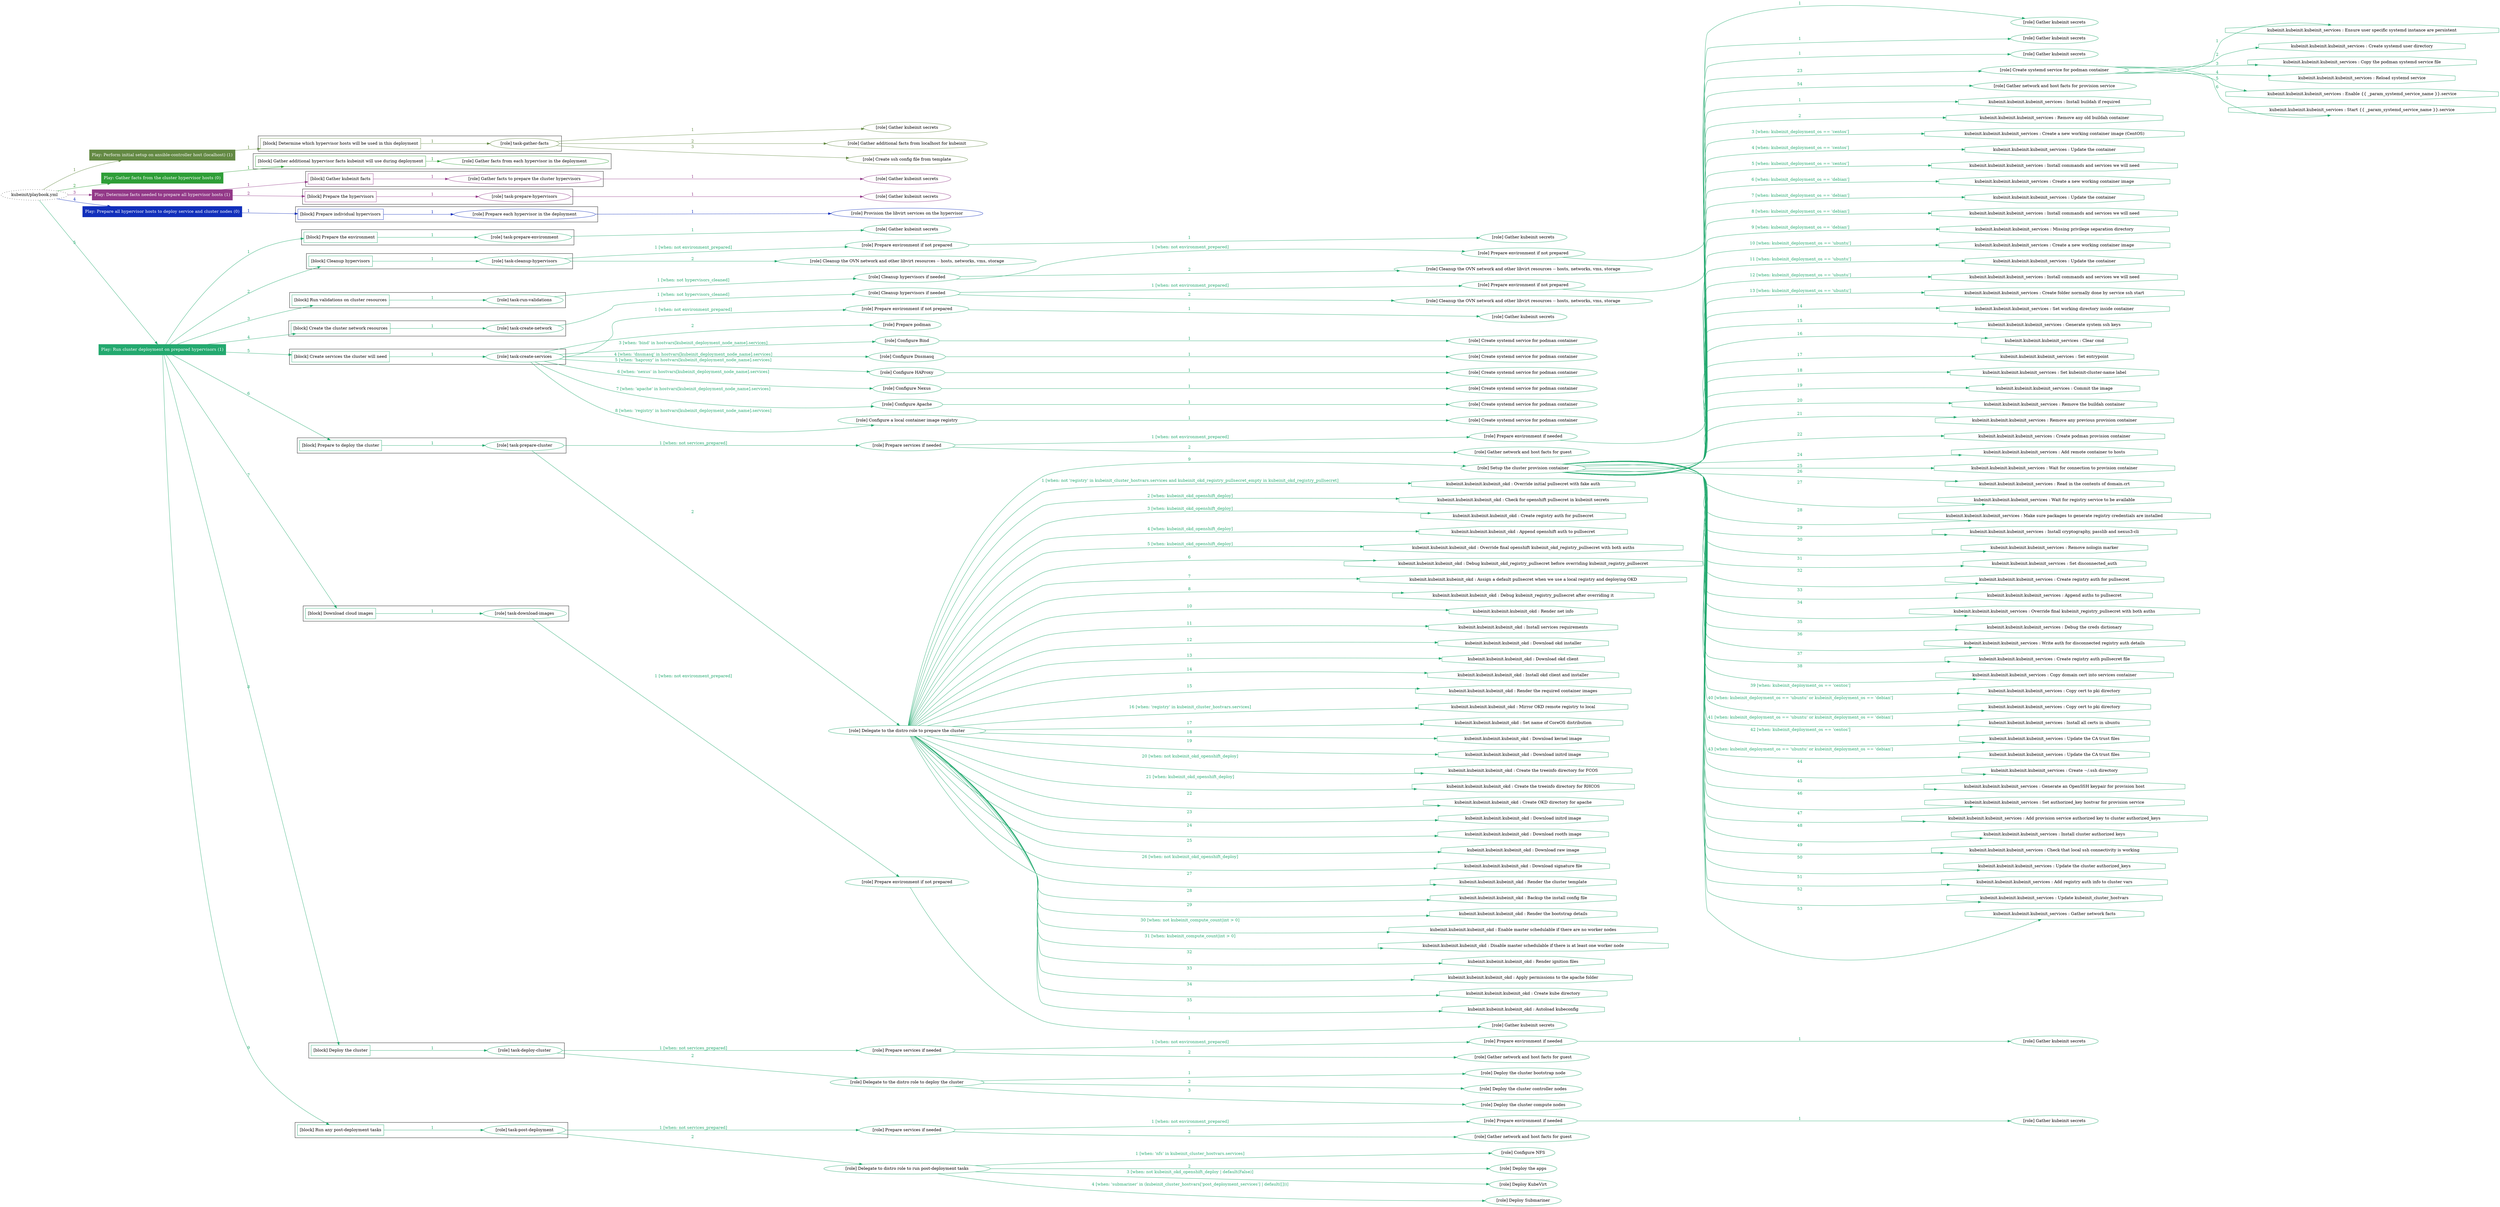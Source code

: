 digraph {
	graph [concentrate=true ordering=in rankdir=LR ratio=fill]
	edge [esep=5 sep=10]
	"kubeinit/playbook.yml" [URL="/home/runner/work/kubeinit/kubeinit/kubeinit/playbook.yml" id=playbook_5382dc48 style=dotted]
	play_e48dc8db [label="Play: Perform initial setup on ansible-controller host (localhost) (1)" URL="/home/runner/work/kubeinit/kubeinit/kubeinit/playbook.yml" color="#638943" fontcolor="#ffffff" id=play_e48dc8db shape=box style=filled tooltip=localhost]
	"kubeinit/playbook.yml" -> play_e48dc8db [label="1 " color="#638943" fontcolor="#638943" id=edge_6d122e77 labeltooltip="1 " tooltip="1 "]
	subgraph "Gather kubeinit secrets" {
		role_eccf2d3a [label="[role] Gather kubeinit secrets" URL="/home/runner/.ansible/collections/ansible_collections/kubeinit/kubeinit/roles/kubeinit_prepare/tasks/build_hypervisors_group.yml" color="#638943" id=role_eccf2d3a tooltip="Gather kubeinit secrets"]
	}
	subgraph "Gather additional facts from localhost for kubeinit" {
		role_c65f9492 [label="[role] Gather additional facts from localhost for kubeinit" URL="/home/runner/.ansible/collections/ansible_collections/kubeinit/kubeinit/roles/kubeinit_prepare/tasks/build_hypervisors_group.yml" color="#638943" id=role_c65f9492 tooltip="Gather additional facts from localhost for kubeinit"]
	}
	subgraph "Create ssh config file from template" {
		role_339d9ef2 [label="[role] Create ssh config file from template" URL="/home/runner/.ansible/collections/ansible_collections/kubeinit/kubeinit/roles/kubeinit_prepare/tasks/build_hypervisors_group.yml" color="#638943" id=role_339d9ef2 tooltip="Create ssh config file from template"]
	}
	subgraph "task-gather-facts" {
		role_ed46457a [label="[role] task-gather-facts" URL="/home/runner/work/kubeinit/kubeinit/kubeinit/playbook.yml" color="#638943" id=role_ed46457a tooltip="task-gather-facts"]
		role_ed46457a -> role_eccf2d3a [label="1 " color="#638943" fontcolor="#638943" id=edge_0110973d labeltooltip="1 " tooltip="1 "]
		role_ed46457a -> role_c65f9492 [label="2 " color="#638943" fontcolor="#638943" id=edge_936532b2 labeltooltip="2 " tooltip="2 "]
		role_ed46457a -> role_339d9ef2 [label="3 " color="#638943" fontcolor="#638943" id=edge_fa30260d labeltooltip="3 " tooltip="3 "]
	}
	subgraph "Play: Perform initial setup on ansible-controller host (localhost) (1)" {
		play_e48dc8db -> block_822f2721 [label=1 color="#638943" fontcolor="#638943" id=edge_e22b22c2 labeltooltip=1 tooltip=1]
		subgraph cluster_block_822f2721 {
			block_822f2721 [label="[block] Determine which hypervisor hosts will be used in this deployment" URL="/home/runner/work/kubeinit/kubeinit/kubeinit/playbook.yml" color="#638943" id=block_822f2721 labeltooltip="Determine which hypervisor hosts will be used in this deployment" shape=box tooltip="Determine which hypervisor hosts will be used in this deployment"]
			block_822f2721 -> role_ed46457a [label="1 " color="#638943" fontcolor="#638943" id=edge_c023b5e9 labeltooltip="1 " tooltip="1 "]
		}
	}
	play_368013a4 [label="Play: Gather facts from the cluster hypervisor hosts (0)" URL="/home/runner/work/kubeinit/kubeinit/kubeinit/playbook.yml" color="#2e9e37" fontcolor="#ffffff" id=play_368013a4 shape=box style=filled tooltip="Play: Gather facts from the cluster hypervisor hosts (0)"]
	"kubeinit/playbook.yml" -> play_368013a4 [label="2 " color="#2e9e37" fontcolor="#2e9e37" id=edge_704bd607 labeltooltip="2 " tooltip="2 "]
	subgraph "Gather facts from each hypervisor in the deployment" {
		role_e85b0b2d [label="[role] Gather facts from each hypervisor in the deployment" URL="/home/runner/work/kubeinit/kubeinit/kubeinit/playbook.yml" color="#2e9e37" id=role_e85b0b2d tooltip="Gather facts from each hypervisor in the deployment"]
	}
	subgraph "Play: Gather facts from the cluster hypervisor hosts (0)" {
		play_368013a4 -> block_d65d4491 [label=1 color="#2e9e37" fontcolor="#2e9e37" id=edge_d8855701 labeltooltip=1 tooltip=1]
		subgraph cluster_block_d65d4491 {
			block_d65d4491 [label="[block] Gather additional hypervisor facts kubeinit will use during deployment" URL="/home/runner/work/kubeinit/kubeinit/kubeinit/playbook.yml" color="#2e9e37" id=block_d65d4491 labeltooltip="Gather additional hypervisor facts kubeinit will use during deployment" shape=box tooltip="Gather additional hypervisor facts kubeinit will use during deployment"]
			block_d65d4491 -> role_e85b0b2d [label="1 " color="#2e9e37" fontcolor="#2e9e37" id=edge_69dae3ca labeltooltip="1 " tooltip="1 "]
		}
	}
	play_a5c0cd69 [label="Play: Determine facts needed to prepare all hypervisor hosts (1)" URL="/home/runner/work/kubeinit/kubeinit/kubeinit/playbook.yml" color="#933988" fontcolor="#ffffff" id=play_a5c0cd69 shape=box style=filled tooltip=localhost]
	"kubeinit/playbook.yml" -> play_a5c0cd69 [label="3 " color="#933988" fontcolor="#933988" id=edge_94ac79b3 labeltooltip="3 " tooltip="3 "]
	subgraph "Gather kubeinit secrets" {
		role_8a21fe2e [label="[role] Gather kubeinit secrets" URL="/home/runner/.ansible/collections/ansible_collections/kubeinit/kubeinit/roles/kubeinit_prepare/tasks/gather_kubeinit_facts.yml" color="#933988" id=role_8a21fe2e tooltip="Gather kubeinit secrets"]
	}
	subgraph "Gather facts to prepare the cluster hypervisors" {
		role_9c8b1675 [label="[role] Gather facts to prepare the cluster hypervisors" URL="/home/runner/work/kubeinit/kubeinit/kubeinit/playbook.yml" color="#933988" id=role_9c8b1675 tooltip="Gather facts to prepare the cluster hypervisors"]
		role_9c8b1675 -> role_8a21fe2e [label="1 " color="#933988" fontcolor="#933988" id=edge_38f92c46 labeltooltip="1 " tooltip="1 "]
	}
	subgraph "Gather kubeinit secrets" {
		role_cedb7ebd [label="[role] Gather kubeinit secrets" URL="/home/runner/.ansible/collections/ansible_collections/kubeinit/kubeinit/roles/kubeinit_prepare/tasks/gather_kubeinit_facts.yml" color="#933988" id=role_cedb7ebd tooltip="Gather kubeinit secrets"]
	}
	subgraph "task-prepare-hypervisors" {
		role_84466c29 [label="[role] task-prepare-hypervisors" URL="/home/runner/work/kubeinit/kubeinit/kubeinit/playbook.yml" color="#933988" id=role_84466c29 tooltip="task-prepare-hypervisors"]
		role_84466c29 -> role_cedb7ebd [label="1 " color="#933988" fontcolor="#933988" id=edge_d02d9cd2 labeltooltip="1 " tooltip="1 "]
	}
	subgraph "Play: Determine facts needed to prepare all hypervisor hosts (1)" {
		play_a5c0cd69 -> block_ddc9f206 [label=1 color="#933988" fontcolor="#933988" id=edge_d63f44b9 labeltooltip=1 tooltip=1]
		subgraph cluster_block_ddc9f206 {
			block_ddc9f206 [label="[block] Gather kubeinit facts" URL="/home/runner/work/kubeinit/kubeinit/kubeinit/playbook.yml" color="#933988" id=block_ddc9f206 labeltooltip="Gather kubeinit facts" shape=box tooltip="Gather kubeinit facts"]
			block_ddc9f206 -> role_9c8b1675 [label="1 " color="#933988" fontcolor="#933988" id=edge_976d6af6 labeltooltip="1 " tooltip="1 "]
		}
		play_a5c0cd69 -> block_0acd1901 [label=2 color="#933988" fontcolor="#933988" id=edge_9f20b537 labeltooltip=2 tooltip=2]
		subgraph cluster_block_0acd1901 {
			block_0acd1901 [label="[block] Prepare the hypervisors" URL="/home/runner/work/kubeinit/kubeinit/kubeinit/playbook.yml" color="#933988" id=block_0acd1901 labeltooltip="Prepare the hypervisors" shape=box tooltip="Prepare the hypervisors"]
			block_0acd1901 -> role_84466c29 [label="1 " color="#933988" fontcolor="#933988" id=edge_f27018f6 labeltooltip="1 " tooltip="1 "]
		}
	}
	play_4cae2f35 [label="Play: Prepare all hypervisor hosts to deploy service and cluster nodes (0)" URL="/home/runner/work/kubeinit/kubeinit/kubeinit/playbook.yml" color="#112fbb" fontcolor="#ffffff" id=play_4cae2f35 shape=box style=filled tooltip="Play: Prepare all hypervisor hosts to deploy service and cluster nodes (0)"]
	"kubeinit/playbook.yml" -> play_4cae2f35 [label="4 " color="#112fbb" fontcolor="#112fbb" id=edge_b8f450ca labeltooltip="4 " tooltip="4 "]
	subgraph "Provision the libvirt services on the hypervisor" {
		role_45e91644 [label="[role] Provision the libvirt services on the hypervisor" URL="/home/runner/.ansible/collections/ansible_collections/kubeinit/kubeinit/roles/kubeinit_prepare/tasks/prepare_hypervisor.yml" color="#112fbb" id=role_45e91644 tooltip="Provision the libvirt services on the hypervisor"]
	}
	subgraph "Prepare each hypervisor in the deployment" {
		role_d6de6985 [label="[role] Prepare each hypervisor in the deployment" URL="/home/runner/work/kubeinit/kubeinit/kubeinit/playbook.yml" color="#112fbb" id=role_d6de6985 tooltip="Prepare each hypervisor in the deployment"]
		role_d6de6985 -> role_45e91644 [label="1 " color="#112fbb" fontcolor="#112fbb" id=edge_f904eebe labeltooltip="1 " tooltip="1 "]
	}
	subgraph "Play: Prepare all hypervisor hosts to deploy service and cluster nodes (0)" {
		play_4cae2f35 -> block_283f80c6 [label=1 color="#112fbb" fontcolor="#112fbb" id=edge_9f614afe labeltooltip=1 tooltip=1]
		subgraph cluster_block_283f80c6 {
			block_283f80c6 [label="[block] Prepare individual hypervisors" URL="/home/runner/work/kubeinit/kubeinit/kubeinit/playbook.yml" color="#112fbb" id=block_283f80c6 labeltooltip="Prepare individual hypervisors" shape=box tooltip="Prepare individual hypervisors"]
			block_283f80c6 -> role_d6de6985 [label="1 " color="#112fbb" fontcolor="#112fbb" id=edge_744119d3 labeltooltip="1 " tooltip="1 "]
		}
	}
	play_ff02b886 [label="Play: Run cluster deployment on prepared hypervisors (1)" URL="/home/runner/work/kubeinit/kubeinit/kubeinit/playbook.yml" color="#23a96f" fontcolor="#ffffff" id=play_ff02b886 shape=box style=filled tooltip=localhost]
	"kubeinit/playbook.yml" -> play_ff02b886 [label="5 " color="#23a96f" fontcolor="#23a96f" id=edge_b6ec9c6f labeltooltip="5 " tooltip="5 "]
	subgraph "Gather kubeinit secrets" {
		role_0c1d3015 [label="[role] Gather kubeinit secrets" URL="/home/runner/.ansible/collections/ansible_collections/kubeinit/kubeinit/roles/kubeinit_prepare/tasks/gather_kubeinit_facts.yml" color="#23a96f" id=role_0c1d3015 tooltip="Gather kubeinit secrets"]
	}
	subgraph "task-prepare-environment" {
		role_bc115cd9 [label="[role] task-prepare-environment" URL="/home/runner/work/kubeinit/kubeinit/kubeinit/playbook.yml" color="#23a96f" id=role_bc115cd9 tooltip="task-prepare-environment"]
		role_bc115cd9 -> role_0c1d3015 [label="1 " color="#23a96f" fontcolor="#23a96f" id=edge_d53e042e labeltooltip="1 " tooltip="1 "]
	}
	subgraph "Gather kubeinit secrets" {
		role_d506a084 [label="[role] Gather kubeinit secrets" URL="/home/runner/.ansible/collections/ansible_collections/kubeinit/kubeinit/roles/kubeinit_prepare/tasks/gather_kubeinit_facts.yml" color="#23a96f" id=role_d506a084 tooltip="Gather kubeinit secrets"]
	}
	subgraph "Prepare environment if not prepared" {
		role_ef9d828e [label="[role] Prepare environment if not prepared" URL="/home/runner/.ansible/collections/ansible_collections/kubeinit/kubeinit/roles/kubeinit_prepare/tasks/cleanup_hypervisors.yml" color="#23a96f" id=role_ef9d828e tooltip="Prepare environment if not prepared"]
		role_ef9d828e -> role_d506a084 [label="1 " color="#23a96f" fontcolor="#23a96f" id=edge_6720fa5d labeltooltip="1 " tooltip="1 "]
	}
	subgraph "Cleanup the OVN network and other libvirt resources -- hosts, networks, vms, storage" {
		role_fc3fe62d [label="[role] Cleanup the OVN network and other libvirt resources -- hosts, networks, vms, storage" URL="/home/runner/.ansible/collections/ansible_collections/kubeinit/kubeinit/roles/kubeinit_prepare/tasks/cleanup_hypervisors.yml" color="#23a96f" id=role_fc3fe62d tooltip="Cleanup the OVN network and other libvirt resources -- hosts, networks, vms, storage"]
	}
	subgraph "task-cleanup-hypervisors" {
		role_3bda627c [label="[role] task-cleanup-hypervisors" URL="/home/runner/work/kubeinit/kubeinit/kubeinit/playbook.yml" color="#23a96f" id=role_3bda627c tooltip="task-cleanup-hypervisors"]
		role_3bda627c -> role_ef9d828e [label="1 [when: not environment_prepared]" color="#23a96f" fontcolor="#23a96f" id=edge_33f1b5db labeltooltip="1 [when: not environment_prepared]" tooltip="1 [when: not environment_prepared]"]
		role_3bda627c -> role_fc3fe62d [label="2 " color="#23a96f" fontcolor="#23a96f" id=edge_23e060a8 labeltooltip="2 " tooltip="2 "]
	}
	subgraph "Gather kubeinit secrets" {
		role_c7f7bb9b [label="[role] Gather kubeinit secrets" URL="/home/runner/.ansible/collections/ansible_collections/kubeinit/kubeinit/roles/kubeinit_prepare/tasks/gather_kubeinit_facts.yml" color="#23a96f" id=role_c7f7bb9b tooltip="Gather kubeinit secrets"]
	}
	subgraph "Prepare environment if not prepared" {
		role_0e0654d9 [label="[role] Prepare environment if not prepared" URL="/home/runner/.ansible/collections/ansible_collections/kubeinit/kubeinit/roles/kubeinit_prepare/tasks/cleanup_hypervisors.yml" color="#23a96f" id=role_0e0654d9 tooltip="Prepare environment if not prepared"]
		role_0e0654d9 -> role_c7f7bb9b [label="1 " color="#23a96f" fontcolor="#23a96f" id=edge_2e0746ec labeltooltip="1 " tooltip="1 "]
	}
	subgraph "Cleanup the OVN network and other libvirt resources -- hosts, networks, vms, storage" {
		role_22d7f6e6 [label="[role] Cleanup the OVN network and other libvirt resources -- hosts, networks, vms, storage" URL="/home/runner/.ansible/collections/ansible_collections/kubeinit/kubeinit/roles/kubeinit_prepare/tasks/cleanup_hypervisors.yml" color="#23a96f" id=role_22d7f6e6 tooltip="Cleanup the OVN network and other libvirt resources -- hosts, networks, vms, storage"]
	}
	subgraph "Cleanup hypervisors if needed" {
		role_d89c4cd9 [label="[role] Cleanup hypervisors if needed" URL="/home/runner/.ansible/collections/ansible_collections/kubeinit/kubeinit/roles/kubeinit_validations/tasks/main.yml" color="#23a96f" id=role_d89c4cd9 tooltip="Cleanup hypervisors if needed"]
		role_d89c4cd9 -> role_0e0654d9 [label="1 [when: not environment_prepared]" color="#23a96f" fontcolor="#23a96f" id=edge_82747300 labeltooltip="1 [when: not environment_prepared]" tooltip="1 [when: not environment_prepared]"]
		role_d89c4cd9 -> role_22d7f6e6 [label="2 " color="#23a96f" fontcolor="#23a96f" id=edge_2e536b26 labeltooltip="2 " tooltip="2 "]
	}
	subgraph "task-run-validations" {
		role_46d79a0a [label="[role] task-run-validations" URL="/home/runner/work/kubeinit/kubeinit/kubeinit/playbook.yml" color="#23a96f" id=role_46d79a0a tooltip="task-run-validations"]
		role_46d79a0a -> role_d89c4cd9 [label="1 [when: not hypervisors_cleaned]" color="#23a96f" fontcolor="#23a96f" id=edge_f7f8c3f3 labeltooltip="1 [when: not hypervisors_cleaned]" tooltip="1 [when: not hypervisors_cleaned]"]
	}
	subgraph "Gather kubeinit secrets" {
		role_e86cc297 [label="[role] Gather kubeinit secrets" URL="/home/runner/.ansible/collections/ansible_collections/kubeinit/kubeinit/roles/kubeinit_prepare/tasks/gather_kubeinit_facts.yml" color="#23a96f" id=role_e86cc297 tooltip="Gather kubeinit secrets"]
	}
	subgraph "Prepare environment if not prepared" {
		role_c53e5b27 [label="[role] Prepare environment if not prepared" URL="/home/runner/.ansible/collections/ansible_collections/kubeinit/kubeinit/roles/kubeinit_prepare/tasks/cleanup_hypervisors.yml" color="#23a96f" id=role_c53e5b27 tooltip="Prepare environment if not prepared"]
		role_c53e5b27 -> role_e86cc297 [label="1 " color="#23a96f" fontcolor="#23a96f" id=edge_04233f9d labeltooltip="1 " tooltip="1 "]
	}
	subgraph "Cleanup the OVN network and other libvirt resources -- hosts, networks, vms, storage" {
		role_f94f7349 [label="[role] Cleanup the OVN network and other libvirt resources -- hosts, networks, vms, storage" URL="/home/runner/.ansible/collections/ansible_collections/kubeinit/kubeinit/roles/kubeinit_prepare/tasks/cleanup_hypervisors.yml" color="#23a96f" id=role_f94f7349 tooltip="Cleanup the OVN network and other libvirt resources -- hosts, networks, vms, storage"]
	}
	subgraph "Cleanup hypervisors if needed" {
		role_9c5e78a1 [label="[role] Cleanup hypervisors if needed" URL="/home/runner/.ansible/collections/ansible_collections/kubeinit/kubeinit/roles/kubeinit_libvirt/tasks/create_network.yml" color="#23a96f" id=role_9c5e78a1 tooltip="Cleanup hypervisors if needed"]
		role_9c5e78a1 -> role_c53e5b27 [label="1 [when: not environment_prepared]" color="#23a96f" fontcolor="#23a96f" id=edge_ab2102b3 labeltooltip="1 [when: not environment_prepared]" tooltip="1 [when: not environment_prepared]"]
		role_9c5e78a1 -> role_f94f7349 [label="2 " color="#23a96f" fontcolor="#23a96f" id=edge_9580fd7f labeltooltip="2 " tooltip="2 "]
	}
	subgraph "task-create-network" {
		role_2f045ce5 [label="[role] task-create-network" URL="/home/runner/work/kubeinit/kubeinit/kubeinit/playbook.yml" color="#23a96f" id=role_2f045ce5 tooltip="task-create-network"]
		role_2f045ce5 -> role_9c5e78a1 [label="1 [when: not hypervisors_cleaned]" color="#23a96f" fontcolor="#23a96f" id=edge_ad9e14dd labeltooltip="1 [when: not hypervisors_cleaned]" tooltip="1 [when: not hypervisors_cleaned]"]
	}
	subgraph "Gather kubeinit secrets" {
		role_3a479a5f [label="[role] Gather kubeinit secrets" URL="/home/runner/.ansible/collections/ansible_collections/kubeinit/kubeinit/roles/kubeinit_prepare/tasks/gather_kubeinit_facts.yml" color="#23a96f" id=role_3a479a5f tooltip="Gather kubeinit secrets"]
	}
	subgraph "Prepare environment if not prepared" {
		role_d4f861ae [label="[role] Prepare environment if not prepared" URL="/home/runner/.ansible/collections/ansible_collections/kubeinit/kubeinit/roles/kubeinit_services/tasks/main.yml" color="#23a96f" id=role_d4f861ae tooltip="Prepare environment if not prepared"]
		role_d4f861ae -> role_3a479a5f [label="1 " color="#23a96f" fontcolor="#23a96f" id=edge_99cd2da8 labeltooltip="1 " tooltip="1 "]
	}
	subgraph "Prepare podman" {
		role_ddb09b99 [label="[role] Prepare podman" URL="/home/runner/.ansible/collections/ansible_collections/kubeinit/kubeinit/roles/kubeinit_services/tasks/00_create_service_pod.yml" color="#23a96f" id=role_ddb09b99 tooltip="Prepare podman"]
	}
	subgraph "Create systemd service for podman container" {
		role_634b88f8 [label="[role] Create systemd service for podman container" URL="/home/runner/.ansible/collections/ansible_collections/kubeinit/kubeinit/roles/kubeinit_bind/tasks/main.yml" color="#23a96f" id=role_634b88f8 tooltip="Create systemd service for podman container"]
	}
	subgraph "Configure Bind" {
		role_fa06db70 [label="[role] Configure Bind" URL="/home/runner/.ansible/collections/ansible_collections/kubeinit/kubeinit/roles/kubeinit_services/tasks/start_services_containers.yml" color="#23a96f" id=role_fa06db70 tooltip="Configure Bind"]
		role_fa06db70 -> role_634b88f8 [label="1 " color="#23a96f" fontcolor="#23a96f" id=edge_4460feb7 labeltooltip="1 " tooltip="1 "]
	}
	subgraph "Create systemd service for podman container" {
		role_f68f3385 [label="[role] Create systemd service for podman container" URL="/home/runner/.ansible/collections/ansible_collections/kubeinit/kubeinit/roles/kubeinit_dnsmasq/tasks/main.yml" color="#23a96f" id=role_f68f3385 tooltip="Create systemd service for podman container"]
	}
	subgraph "Configure Dnsmasq" {
		role_09f57ee4 [label="[role] Configure Dnsmasq" URL="/home/runner/.ansible/collections/ansible_collections/kubeinit/kubeinit/roles/kubeinit_services/tasks/start_services_containers.yml" color="#23a96f" id=role_09f57ee4 tooltip="Configure Dnsmasq"]
		role_09f57ee4 -> role_f68f3385 [label="1 " color="#23a96f" fontcolor="#23a96f" id=edge_f32b15c6 labeltooltip="1 " tooltip="1 "]
	}
	subgraph "Create systemd service for podman container" {
		role_6ea59087 [label="[role] Create systemd service for podman container" URL="/home/runner/.ansible/collections/ansible_collections/kubeinit/kubeinit/roles/kubeinit_haproxy/tasks/main.yml" color="#23a96f" id=role_6ea59087 tooltip="Create systemd service for podman container"]
	}
	subgraph "Configure HAProxy" {
		role_804235ca [label="[role] Configure HAProxy" URL="/home/runner/.ansible/collections/ansible_collections/kubeinit/kubeinit/roles/kubeinit_services/tasks/start_services_containers.yml" color="#23a96f" id=role_804235ca tooltip="Configure HAProxy"]
		role_804235ca -> role_6ea59087 [label="1 " color="#23a96f" fontcolor="#23a96f" id=edge_7b6eaf0b labeltooltip="1 " tooltip="1 "]
	}
	subgraph "Create systemd service for podman container" {
		role_32fdb67e [label="[role] Create systemd service for podman container" URL="/home/runner/.ansible/collections/ansible_collections/kubeinit/kubeinit/roles/kubeinit_nexus/tasks/main.yml" color="#23a96f" id=role_32fdb67e tooltip="Create systemd service for podman container"]
	}
	subgraph "Configure Nexus" {
		role_0ebff3b4 [label="[role] Configure Nexus" URL="/home/runner/.ansible/collections/ansible_collections/kubeinit/kubeinit/roles/kubeinit_services/tasks/start_services_containers.yml" color="#23a96f" id=role_0ebff3b4 tooltip="Configure Nexus"]
		role_0ebff3b4 -> role_32fdb67e [label="1 " color="#23a96f" fontcolor="#23a96f" id=edge_7da92bbe labeltooltip="1 " tooltip="1 "]
	}
	subgraph "Create systemd service for podman container" {
		role_bb37c9e4 [label="[role] Create systemd service for podman container" URL="/home/runner/.ansible/collections/ansible_collections/kubeinit/kubeinit/roles/kubeinit_apache/tasks/main.yml" color="#23a96f" id=role_bb37c9e4 tooltip="Create systemd service for podman container"]
	}
	subgraph "Configure Apache" {
		role_84b10a89 [label="[role] Configure Apache" URL="/home/runner/.ansible/collections/ansible_collections/kubeinit/kubeinit/roles/kubeinit_services/tasks/start_services_containers.yml" color="#23a96f" id=role_84b10a89 tooltip="Configure Apache"]
		role_84b10a89 -> role_bb37c9e4 [label="1 " color="#23a96f" fontcolor="#23a96f" id=edge_ddd3b6ef labeltooltip="1 " tooltip="1 "]
	}
	subgraph "Create systemd service for podman container" {
		role_621cb8bf [label="[role] Create systemd service for podman container" URL="/home/runner/.ansible/collections/ansible_collections/kubeinit/kubeinit/roles/kubeinit_registry/tasks/main.yml" color="#23a96f" id=role_621cb8bf tooltip="Create systemd service for podman container"]
	}
	subgraph "Configure a local container image registry" {
		role_b54fd829 [label="[role] Configure a local container image registry" URL="/home/runner/.ansible/collections/ansible_collections/kubeinit/kubeinit/roles/kubeinit_services/tasks/start_services_containers.yml" color="#23a96f" id=role_b54fd829 tooltip="Configure a local container image registry"]
		role_b54fd829 -> role_621cb8bf [label="1 " color="#23a96f" fontcolor="#23a96f" id=edge_b4ccbd8a labeltooltip="1 " tooltip="1 "]
	}
	subgraph "task-create-services" {
		role_ff103815 [label="[role] task-create-services" URL="/home/runner/work/kubeinit/kubeinit/kubeinit/playbook.yml" color="#23a96f" id=role_ff103815 tooltip="task-create-services"]
		role_ff103815 -> role_d4f861ae [label="1 [when: not environment_prepared]" color="#23a96f" fontcolor="#23a96f" id=edge_2404afb3 labeltooltip="1 [when: not environment_prepared]" tooltip="1 [when: not environment_prepared]"]
		role_ff103815 -> role_ddb09b99 [label="2 " color="#23a96f" fontcolor="#23a96f" id=edge_7534b698 labeltooltip="2 " tooltip="2 "]
		role_ff103815 -> role_fa06db70 [label="3 [when: 'bind' in hostvars[kubeinit_deployment_node_name].services]" color="#23a96f" fontcolor="#23a96f" id=edge_1176b405 labeltooltip="3 [when: 'bind' in hostvars[kubeinit_deployment_node_name].services]" tooltip="3 [when: 'bind' in hostvars[kubeinit_deployment_node_name].services]"]
		role_ff103815 -> role_09f57ee4 [label="4 [when: 'dnsmasq' in hostvars[kubeinit_deployment_node_name].services]" color="#23a96f" fontcolor="#23a96f" id=edge_ae1e6423 labeltooltip="4 [when: 'dnsmasq' in hostvars[kubeinit_deployment_node_name].services]" tooltip="4 [when: 'dnsmasq' in hostvars[kubeinit_deployment_node_name].services]"]
		role_ff103815 -> role_804235ca [label="5 [when: 'haproxy' in hostvars[kubeinit_deployment_node_name].services]" color="#23a96f" fontcolor="#23a96f" id=edge_c0530650 labeltooltip="5 [when: 'haproxy' in hostvars[kubeinit_deployment_node_name].services]" tooltip="5 [when: 'haproxy' in hostvars[kubeinit_deployment_node_name].services]"]
		role_ff103815 -> role_0ebff3b4 [label="6 [when: 'nexus' in hostvars[kubeinit_deployment_node_name].services]" color="#23a96f" fontcolor="#23a96f" id=edge_295ebdf4 labeltooltip="6 [when: 'nexus' in hostvars[kubeinit_deployment_node_name].services]" tooltip="6 [when: 'nexus' in hostvars[kubeinit_deployment_node_name].services]"]
		role_ff103815 -> role_84b10a89 [label="7 [when: 'apache' in hostvars[kubeinit_deployment_node_name].services]" color="#23a96f" fontcolor="#23a96f" id=edge_860b854d labeltooltip="7 [when: 'apache' in hostvars[kubeinit_deployment_node_name].services]" tooltip="7 [when: 'apache' in hostvars[kubeinit_deployment_node_name].services]"]
		role_ff103815 -> role_b54fd829 [label="8 [when: 'registry' in hostvars[kubeinit_deployment_node_name].services]" color="#23a96f" fontcolor="#23a96f" id=edge_3404d7e9 labeltooltip="8 [when: 'registry' in hostvars[kubeinit_deployment_node_name].services]" tooltip="8 [when: 'registry' in hostvars[kubeinit_deployment_node_name].services]"]
	}
	subgraph "Gather kubeinit secrets" {
		role_74f8c2c8 [label="[role] Gather kubeinit secrets" URL="/home/runner/.ansible/collections/ansible_collections/kubeinit/kubeinit/roles/kubeinit_prepare/tasks/gather_kubeinit_facts.yml" color="#23a96f" id=role_74f8c2c8 tooltip="Gather kubeinit secrets"]
	}
	subgraph "Prepare environment if needed" {
		role_c3ef3d2f [label="[role] Prepare environment if needed" URL="/home/runner/.ansible/collections/ansible_collections/kubeinit/kubeinit/roles/kubeinit_services/tasks/prepare_services.yml" color="#23a96f" id=role_c3ef3d2f tooltip="Prepare environment if needed"]
		role_c3ef3d2f -> role_74f8c2c8 [label="1 " color="#23a96f" fontcolor="#23a96f" id=edge_620c55d6 labeltooltip="1 " tooltip="1 "]
	}
	subgraph "Gather network and host facts for guest" {
		role_efe43129 [label="[role] Gather network and host facts for guest" URL="/home/runner/.ansible/collections/ansible_collections/kubeinit/kubeinit/roles/kubeinit_services/tasks/prepare_services.yml" color="#23a96f" id=role_efe43129 tooltip="Gather network and host facts for guest"]
	}
	subgraph "Prepare services if needed" {
		role_d4e6c6e6 [label="[role] Prepare services if needed" URL="/home/runner/.ansible/collections/ansible_collections/kubeinit/kubeinit/roles/kubeinit_prepare/tasks/prepare_cluster.yml" color="#23a96f" id=role_d4e6c6e6 tooltip="Prepare services if needed"]
		role_d4e6c6e6 -> role_c3ef3d2f [label="1 [when: not environment_prepared]" color="#23a96f" fontcolor="#23a96f" id=edge_b992bbce labeltooltip="1 [when: not environment_prepared]" tooltip="1 [when: not environment_prepared]"]
		role_d4e6c6e6 -> role_efe43129 [label="2 " color="#23a96f" fontcolor="#23a96f" id=edge_d26613c3 labeltooltip="2 " tooltip="2 "]
	}
	subgraph "Create systemd service for podman container" {
		role_0c3fe11b [label="[role] Create systemd service for podman container" URL="/home/runner/.ansible/collections/ansible_collections/kubeinit/kubeinit/roles/kubeinit_services/tasks/create_provision_container.yml" color="#23a96f" id=role_0c3fe11b tooltip="Create systemd service for podman container"]
		task_1ee33def [label="kubeinit.kubeinit.kubeinit_services : Ensure user specific systemd instance are persistent" URL="/home/runner/.ansible/collections/ansible_collections/kubeinit/kubeinit/roles/kubeinit_services/tasks/create_managed_service.yml" color="#23a96f" id=task_1ee33def shape=octagon tooltip="kubeinit.kubeinit.kubeinit_services : Ensure user specific systemd instance are persistent"]
		role_0c3fe11b -> task_1ee33def [label="1 " color="#23a96f" fontcolor="#23a96f" id=edge_b1c6e321 labeltooltip="1 " tooltip="1 "]
		task_34ebce87 [label="kubeinit.kubeinit.kubeinit_services : Create systemd user directory" URL="/home/runner/.ansible/collections/ansible_collections/kubeinit/kubeinit/roles/kubeinit_services/tasks/create_managed_service.yml" color="#23a96f" id=task_34ebce87 shape=octagon tooltip="kubeinit.kubeinit.kubeinit_services : Create systemd user directory"]
		role_0c3fe11b -> task_34ebce87 [label="2 " color="#23a96f" fontcolor="#23a96f" id=edge_8d5f174d labeltooltip="2 " tooltip="2 "]
		task_859c4890 [label="kubeinit.kubeinit.kubeinit_services : Copy the podman systemd service file" URL="/home/runner/.ansible/collections/ansible_collections/kubeinit/kubeinit/roles/kubeinit_services/tasks/create_managed_service.yml" color="#23a96f" id=task_859c4890 shape=octagon tooltip="kubeinit.kubeinit.kubeinit_services : Copy the podman systemd service file"]
		role_0c3fe11b -> task_859c4890 [label="3 " color="#23a96f" fontcolor="#23a96f" id=edge_e5f15320 labeltooltip="3 " tooltip="3 "]
		task_b395e29a [label="kubeinit.kubeinit.kubeinit_services : Reload systemd service" URL="/home/runner/.ansible/collections/ansible_collections/kubeinit/kubeinit/roles/kubeinit_services/tasks/create_managed_service.yml" color="#23a96f" id=task_b395e29a shape=octagon tooltip="kubeinit.kubeinit.kubeinit_services : Reload systemd service"]
		role_0c3fe11b -> task_b395e29a [label="4 " color="#23a96f" fontcolor="#23a96f" id=edge_3e620963 labeltooltip="4 " tooltip="4 "]
		task_1b918a1a [label="kubeinit.kubeinit.kubeinit_services : Enable {{ _param_systemd_service_name }}.service" URL="/home/runner/.ansible/collections/ansible_collections/kubeinit/kubeinit/roles/kubeinit_services/tasks/create_managed_service.yml" color="#23a96f" id=task_1b918a1a shape=octagon tooltip="kubeinit.kubeinit.kubeinit_services : Enable {{ _param_systemd_service_name }}.service"]
		role_0c3fe11b -> task_1b918a1a [label="5 " color="#23a96f" fontcolor="#23a96f" id=edge_e1d53c5f labeltooltip="5 " tooltip="5 "]
		task_339e88c6 [label="kubeinit.kubeinit.kubeinit_services : Start {{ _param_systemd_service_name }}.service" URL="/home/runner/.ansible/collections/ansible_collections/kubeinit/kubeinit/roles/kubeinit_services/tasks/create_managed_service.yml" color="#23a96f" id=task_339e88c6 shape=octagon tooltip="kubeinit.kubeinit.kubeinit_services : Start {{ _param_systemd_service_name }}.service"]
		role_0c3fe11b -> task_339e88c6 [label="6 " color="#23a96f" fontcolor="#23a96f" id=edge_59d4be51 labeltooltip="6 " tooltip="6 "]
	}
	subgraph "Gather network and host facts for provision service" {
		role_52b2ba95 [label="[role] Gather network and host facts for provision service" URL="/home/runner/.ansible/collections/ansible_collections/kubeinit/kubeinit/roles/kubeinit_services/tasks/create_provision_container.yml" color="#23a96f" id=role_52b2ba95 tooltip="Gather network and host facts for provision service"]
	}
	subgraph "Setup the cluster provision container" {
		role_642c2e2e [label="[role] Setup the cluster provision container" URL="/home/runner/.ansible/collections/ansible_collections/kubeinit/kubeinit/roles/kubeinit_okd/tasks/prepare_cluster.yml" color="#23a96f" id=role_642c2e2e tooltip="Setup the cluster provision container"]
		task_f30bab9e [label="kubeinit.kubeinit.kubeinit_services : Install buildah if required" URL="/home/runner/.ansible/collections/ansible_collections/kubeinit/kubeinit/roles/kubeinit_services/tasks/create_provision_container.yml" color="#23a96f" id=task_f30bab9e shape=octagon tooltip="kubeinit.kubeinit.kubeinit_services : Install buildah if required"]
		role_642c2e2e -> task_f30bab9e [label="1 " color="#23a96f" fontcolor="#23a96f" id=edge_ff0dc0a3 labeltooltip="1 " tooltip="1 "]
		task_761491b3 [label="kubeinit.kubeinit.kubeinit_services : Remove any old buildah container" URL="/home/runner/.ansible/collections/ansible_collections/kubeinit/kubeinit/roles/kubeinit_services/tasks/create_provision_container.yml" color="#23a96f" id=task_761491b3 shape=octagon tooltip="kubeinit.kubeinit.kubeinit_services : Remove any old buildah container"]
		role_642c2e2e -> task_761491b3 [label="2 " color="#23a96f" fontcolor="#23a96f" id=edge_d051942e labeltooltip="2 " tooltip="2 "]
		task_4dbcb8e0 [label="kubeinit.kubeinit.kubeinit_services : Create a new working container image (CentOS)" URL="/home/runner/.ansible/collections/ansible_collections/kubeinit/kubeinit/roles/kubeinit_services/tasks/create_provision_container.yml" color="#23a96f" id=task_4dbcb8e0 shape=octagon tooltip="kubeinit.kubeinit.kubeinit_services : Create a new working container image (CentOS)"]
		role_642c2e2e -> task_4dbcb8e0 [label="3 [when: kubeinit_deployment_os == 'centos']" color="#23a96f" fontcolor="#23a96f" id=edge_05f4e7d4 labeltooltip="3 [when: kubeinit_deployment_os == 'centos']" tooltip="3 [when: kubeinit_deployment_os == 'centos']"]
		task_835977b3 [label="kubeinit.kubeinit.kubeinit_services : Update the container" URL="/home/runner/.ansible/collections/ansible_collections/kubeinit/kubeinit/roles/kubeinit_services/tasks/create_provision_container.yml" color="#23a96f" id=task_835977b3 shape=octagon tooltip="kubeinit.kubeinit.kubeinit_services : Update the container"]
		role_642c2e2e -> task_835977b3 [label="4 [when: kubeinit_deployment_os == 'centos']" color="#23a96f" fontcolor="#23a96f" id=edge_d9e8a719 labeltooltip="4 [when: kubeinit_deployment_os == 'centos']" tooltip="4 [when: kubeinit_deployment_os == 'centos']"]
		task_fead681d [label="kubeinit.kubeinit.kubeinit_services : Install commands and services we will need" URL="/home/runner/.ansible/collections/ansible_collections/kubeinit/kubeinit/roles/kubeinit_services/tasks/create_provision_container.yml" color="#23a96f" id=task_fead681d shape=octagon tooltip="kubeinit.kubeinit.kubeinit_services : Install commands and services we will need"]
		role_642c2e2e -> task_fead681d [label="5 [when: kubeinit_deployment_os == 'centos']" color="#23a96f" fontcolor="#23a96f" id=edge_0e9532bd labeltooltip="5 [when: kubeinit_deployment_os == 'centos']" tooltip="5 [when: kubeinit_deployment_os == 'centos']"]
		task_744a09a6 [label="kubeinit.kubeinit.kubeinit_services : Create a new working container image" URL="/home/runner/.ansible/collections/ansible_collections/kubeinit/kubeinit/roles/kubeinit_services/tasks/create_provision_container.yml" color="#23a96f" id=task_744a09a6 shape=octagon tooltip="kubeinit.kubeinit.kubeinit_services : Create a new working container image"]
		role_642c2e2e -> task_744a09a6 [label="6 [when: kubeinit_deployment_os == 'debian']" color="#23a96f" fontcolor="#23a96f" id=edge_286e2431 labeltooltip="6 [when: kubeinit_deployment_os == 'debian']" tooltip="6 [when: kubeinit_deployment_os == 'debian']"]
		task_a1bd16d6 [label="kubeinit.kubeinit.kubeinit_services : Update the container" URL="/home/runner/.ansible/collections/ansible_collections/kubeinit/kubeinit/roles/kubeinit_services/tasks/create_provision_container.yml" color="#23a96f" id=task_a1bd16d6 shape=octagon tooltip="kubeinit.kubeinit.kubeinit_services : Update the container"]
		role_642c2e2e -> task_a1bd16d6 [label="7 [when: kubeinit_deployment_os == 'debian']" color="#23a96f" fontcolor="#23a96f" id=edge_b6982dbc labeltooltip="7 [when: kubeinit_deployment_os == 'debian']" tooltip="7 [when: kubeinit_deployment_os == 'debian']"]
		task_88656351 [label="kubeinit.kubeinit.kubeinit_services : Install commands and services we will need" URL="/home/runner/.ansible/collections/ansible_collections/kubeinit/kubeinit/roles/kubeinit_services/tasks/create_provision_container.yml" color="#23a96f" id=task_88656351 shape=octagon tooltip="kubeinit.kubeinit.kubeinit_services : Install commands and services we will need"]
		role_642c2e2e -> task_88656351 [label="8 [when: kubeinit_deployment_os == 'debian']" color="#23a96f" fontcolor="#23a96f" id=edge_874e1458 labeltooltip="8 [when: kubeinit_deployment_os == 'debian']" tooltip="8 [when: kubeinit_deployment_os == 'debian']"]
		task_cb8df949 [label="kubeinit.kubeinit.kubeinit_services : Missing privilege separation directory" URL="/home/runner/.ansible/collections/ansible_collections/kubeinit/kubeinit/roles/kubeinit_services/tasks/create_provision_container.yml" color="#23a96f" id=task_cb8df949 shape=octagon tooltip="kubeinit.kubeinit.kubeinit_services : Missing privilege separation directory"]
		role_642c2e2e -> task_cb8df949 [label="9 [when: kubeinit_deployment_os == 'debian']" color="#23a96f" fontcolor="#23a96f" id=edge_4fe04106 labeltooltip="9 [when: kubeinit_deployment_os == 'debian']" tooltip="9 [when: kubeinit_deployment_os == 'debian']"]
		task_28a88d41 [label="kubeinit.kubeinit.kubeinit_services : Create a new working container image" URL="/home/runner/.ansible/collections/ansible_collections/kubeinit/kubeinit/roles/kubeinit_services/tasks/create_provision_container.yml" color="#23a96f" id=task_28a88d41 shape=octagon tooltip="kubeinit.kubeinit.kubeinit_services : Create a new working container image"]
		role_642c2e2e -> task_28a88d41 [label="10 [when: kubeinit_deployment_os == 'ubuntu']" color="#23a96f" fontcolor="#23a96f" id=edge_b031b853 labeltooltip="10 [when: kubeinit_deployment_os == 'ubuntu']" tooltip="10 [when: kubeinit_deployment_os == 'ubuntu']"]
		task_9999d071 [label="kubeinit.kubeinit.kubeinit_services : Update the container" URL="/home/runner/.ansible/collections/ansible_collections/kubeinit/kubeinit/roles/kubeinit_services/tasks/create_provision_container.yml" color="#23a96f" id=task_9999d071 shape=octagon tooltip="kubeinit.kubeinit.kubeinit_services : Update the container"]
		role_642c2e2e -> task_9999d071 [label="11 [when: kubeinit_deployment_os == 'ubuntu']" color="#23a96f" fontcolor="#23a96f" id=edge_8a771cc7 labeltooltip="11 [when: kubeinit_deployment_os == 'ubuntu']" tooltip="11 [when: kubeinit_deployment_os == 'ubuntu']"]
		task_aed9777d [label="kubeinit.kubeinit.kubeinit_services : Install commands and services we will need" URL="/home/runner/.ansible/collections/ansible_collections/kubeinit/kubeinit/roles/kubeinit_services/tasks/create_provision_container.yml" color="#23a96f" id=task_aed9777d shape=octagon tooltip="kubeinit.kubeinit.kubeinit_services : Install commands and services we will need"]
		role_642c2e2e -> task_aed9777d [label="12 [when: kubeinit_deployment_os == 'ubuntu']" color="#23a96f" fontcolor="#23a96f" id=edge_b450fc32 labeltooltip="12 [when: kubeinit_deployment_os == 'ubuntu']" tooltip="12 [when: kubeinit_deployment_os == 'ubuntu']"]
		task_ea3dce2d [label="kubeinit.kubeinit.kubeinit_services : Create folder normally done by service ssh start" URL="/home/runner/.ansible/collections/ansible_collections/kubeinit/kubeinit/roles/kubeinit_services/tasks/create_provision_container.yml" color="#23a96f" id=task_ea3dce2d shape=octagon tooltip="kubeinit.kubeinit.kubeinit_services : Create folder normally done by service ssh start"]
		role_642c2e2e -> task_ea3dce2d [label="13 [when: kubeinit_deployment_os == 'ubuntu']" color="#23a96f" fontcolor="#23a96f" id=edge_4e13c2ed labeltooltip="13 [when: kubeinit_deployment_os == 'ubuntu']" tooltip="13 [when: kubeinit_deployment_os == 'ubuntu']"]
		task_8d400e14 [label="kubeinit.kubeinit.kubeinit_services : Set working directory inside container" URL="/home/runner/.ansible/collections/ansible_collections/kubeinit/kubeinit/roles/kubeinit_services/tasks/create_provision_container.yml" color="#23a96f" id=task_8d400e14 shape=octagon tooltip="kubeinit.kubeinit.kubeinit_services : Set working directory inside container"]
		role_642c2e2e -> task_8d400e14 [label="14 " color="#23a96f" fontcolor="#23a96f" id=edge_399fd44f labeltooltip="14 " tooltip="14 "]
		task_9f5137f8 [label="kubeinit.kubeinit.kubeinit_services : Generate system ssh keys" URL="/home/runner/.ansible/collections/ansible_collections/kubeinit/kubeinit/roles/kubeinit_services/tasks/create_provision_container.yml" color="#23a96f" id=task_9f5137f8 shape=octagon tooltip="kubeinit.kubeinit.kubeinit_services : Generate system ssh keys"]
		role_642c2e2e -> task_9f5137f8 [label="15 " color="#23a96f" fontcolor="#23a96f" id=edge_f5c96b4b labeltooltip="15 " tooltip="15 "]
		task_62a85a21 [label="kubeinit.kubeinit.kubeinit_services : Clear cmd" URL="/home/runner/.ansible/collections/ansible_collections/kubeinit/kubeinit/roles/kubeinit_services/tasks/create_provision_container.yml" color="#23a96f" id=task_62a85a21 shape=octagon tooltip="kubeinit.kubeinit.kubeinit_services : Clear cmd"]
		role_642c2e2e -> task_62a85a21 [label="16 " color="#23a96f" fontcolor="#23a96f" id=edge_306a469e labeltooltip="16 " tooltip="16 "]
		task_8e1e9071 [label="kubeinit.kubeinit.kubeinit_services : Set entrypoint" URL="/home/runner/.ansible/collections/ansible_collections/kubeinit/kubeinit/roles/kubeinit_services/tasks/create_provision_container.yml" color="#23a96f" id=task_8e1e9071 shape=octagon tooltip="kubeinit.kubeinit.kubeinit_services : Set entrypoint"]
		role_642c2e2e -> task_8e1e9071 [label="17 " color="#23a96f" fontcolor="#23a96f" id=edge_1c4cac9a labeltooltip="17 " tooltip="17 "]
		task_e10f7a13 [label="kubeinit.kubeinit.kubeinit_services : Set kubeinit-cluster-name label" URL="/home/runner/.ansible/collections/ansible_collections/kubeinit/kubeinit/roles/kubeinit_services/tasks/create_provision_container.yml" color="#23a96f" id=task_e10f7a13 shape=octagon tooltip="kubeinit.kubeinit.kubeinit_services : Set kubeinit-cluster-name label"]
		role_642c2e2e -> task_e10f7a13 [label="18 " color="#23a96f" fontcolor="#23a96f" id=edge_c9a674c9 labeltooltip="18 " tooltip="18 "]
		task_6a3f11dd [label="kubeinit.kubeinit.kubeinit_services : Commit the image" URL="/home/runner/.ansible/collections/ansible_collections/kubeinit/kubeinit/roles/kubeinit_services/tasks/create_provision_container.yml" color="#23a96f" id=task_6a3f11dd shape=octagon tooltip="kubeinit.kubeinit.kubeinit_services : Commit the image"]
		role_642c2e2e -> task_6a3f11dd [label="19 " color="#23a96f" fontcolor="#23a96f" id=edge_222883ba labeltooltip="19 " tooltip="19 "]
		task_5d8efd33 [label="kubeinit.kubeinit.kubeinit_services : Remove the buildah container" URL="/home/runner/.ansible/collections/ansible_collections/kubeinit/kubeinit/roles/kubeinit_services/tasks/create_provision_container.yml" color="#23a96f" id=task_5d8efd33 shape=octagon tooltip="kubeinit.kubeinit.kubeinit_services : Remove the buildah container"]
		role_642c2e2e -> task_5d8efd33 [label="20 " color="#23a96f" fontcolor="#23a96f" id=edge_32ef43ac labeltooltip="20 " tooltip="20 "]
		task_659cea98 [label="kubeinit.kubeinit.kubeinit_services : Remove any previous provision container" URL="/home/runner/.ansible/collections/ansible_collections/kubeinit/kubeinit/roles/kubeinit_services/tasks/create_provision_container.yml" color="#23a96f" id=task_659cea98 shape=octagon tooltip="kubeinit.kubeinit.kubeinit_services : Remove any previous provision container"]
		role_642c2e2e -> task_659cea98 [label="21 " color="#23a96f" fontcolor="#23a96f" id=edge_5dfde87e labeltooltip="21 " tooltip="21 "]
		task_4439e677 [label="kubeinit.kubeinit.kubeinit_services : Create podman provision container" URL="/home/runner/.ansible/collections/ansible_collections/kubeinit/kubeinit/roles/kubeinit_services/tasks/create_provision_container.yml" color="#23a96f" id=task_4439e677 shape=octagon tooltip="kubeinit.kubeinit.kubeinit_services : Create podman provision container"]
		role_642c2e2e -> task_4439e677 [label="22 " color="#23a96f" fontcolor="#23a96f" id=edge_654eb32c labeltooltip="22 " tooltip="22 "]
		role_642c2e2e -> role_0c3fe11b [label="23 " color="#23a96f" fontcolor="#23a96f" id=edge_e5d8953d labeltooltip="23 " tooltip="23 "]
		task_d60a340e [label="kubeinit.kubeinit.kubeinit_services : Add remote container to hosts" URL="/home/runner/.ansible/collections/ansible_collections/kubeinit/kubeinit/roles/kubeinit_services/tasks/create_provision_container.yml" color="#23a96f" id=task_d60a340e shape=octagon tooltip="kubeinit.kubeinit.kubeinit_services : Add remote container to hosts"]
		role_642c2e2e -> task_d60a340e [label="24 " color="#23a96f" fontcolor="#23a96f" id=edge_3a916507 labeltooltip="24 " tooltip="24 "]
		task_63a02c1f [label="kubeinit.kubeinit.kubeinit_services : Wait for connection to provision container" URL="/home/runner/.ansible/collections/ansible_collections/kubeinit/kubeinit/roles/kubeinit_services/tasks/create_provision_container.yml" color="#23a96f" id=task_63a02c1f shape=octagon tooltip="kubeinit.kubeinit.kubeinit_services : Wait for connection to provision container"]
		role_642c2e2e -> task_63a02c1f [label="25 " color="#23a96f" fontcolor="#23a96f" id=edge_f31a7a19 labeltooltip="25 " tooltip="25 "]
		task_906f53f3 [label="kubeinit.kubeinit.kubeinit_services : Read in the contents of domain.crt" URL="/home/runner/.ansible/collections/ansible_collections/kubeinit/kubeinit/roles/kubeinit_services/tasks/create_provision_container.yml" color="#23a96f" id=task_906f53f3 shape=octagon tooltip="kubeinit.kubeinit.kubeinit_services : Read in the contents of domain.crt"]
		role_642c2e2e -> task_906f53f3 [label="26 " color="#23a96f" fontcolor="#23a96f" id=edge_5e724059 labeltooltip="26 " tooltip="26 "]
		task_ae826d19 [label="kubeinit.kubeinit.kubeinit_services : Wait for registry service to be available" URL="/home/runner/.ansible/collections/ansible_collections/kubeinit/kubeinit/roles/kubeinit_services/tasks/create_provision_container.yml" color="#23a96f" id=task_ae826d19 shape=octagon tooltip="kubeinit.kubeinit.kubeinit_services : Wait for registry service to be available"]
		role_642c2e2e -> task_ae826d19 [label="27 " color="#23a96f" fontcolor="#23a96f" id=edge_4480dafb labeltooltip="27 " tooltip="27 "]
		task_1802184e [label="kubeinit.kubeinit.kubeinit_services : Make sure packages to generate registry credentials are installed" URL="/home/runner/.ansible/collections/ansible_collections/kubeinit/kubeinit/roles/kubeinit_services/tasks/create_provision_container.yml" color="#23a96f" id=task_1802184e shape=octagon tooltip="kubeinit.kubeinit.kubeinit_services : Make sure packages to generate registry credentials are installed"]
		role_642c2e2e -> task_1802184e [label="28 " color="#23a96f" fontcolor="#23a96f" id=edge_514712d2 labeltooltip="28 " tooltip="28 "]
		task_a5da30fc [label="kubeinit.kubeinit.kubeinit_services : Install cryptography, passlib and nexus3-cli" URL="/home/runner/.ansible/collections/ansible_collections/kubeinit/kubeinit/roles/kubeinit_services/tasks/create_provision_container.yml" color="#23a96f" id=task_a5da30fc shape=octagon tooltip="kubeinit.kubeinit.kubeinit_services : Install cryptography, passlib and nexus3-cli"]
		role_642c2e2e -> task_a5da30fc [label="29 " color="#23a96f" fontcolor="#23a96f" id=edge_fce46b2c labeltooltip="29 " tooltip="29 "]
		task_e19bc85a [label="kubeinit.kubeinit.kubeinit_services : Remove nologin marker" URL="/home/runner/.ansible/collections/ansible_collections/kubeinit/kubeinit/roles/kubeinit_services/tasks/create_provision_container.yml" color="#23a96f" id=task_e19bc85a shape=octagon tooltip="kubeinit.kubeinit.kubeinit_services : Remove nologin marker"]
		role_642c2e2e -> task_e19bc85a [label="30 " color="#23a96f" fontcolor="#23a96f" id=edge_ef744c6a labeltooltip="30 " tooltip="30 "]
		task_2a4d93b1 [label="kubeinit.kubeinit.kubeinit_services : Set disconnected_auth" URL="/home/runner/.ansible/collections/ansible_collections/kubeinit/kubeinit/roles/kubeinit_services/tasks/create_provision_container.yml" color="#23a96f" id=task_2a4d93b1 shape=octagon tooltip="kubeinit.kubeinit.kubeinit_services : Set disconnected_auth"]
		role_642c2e2e -> task_2a4d93b1 [label="31 " color="#23a96f" fontcolor="#23a96f" id=edge_e0936d87 labeltooltip="31 " tooltip="31 "]
		task_c7cc87c8 [label="kubeinit.kubeinit.kubeinit_services : Create registry auth for pullsecret" URL="/home/runner/.ansible/collections/ansible_collections/kubeinit/kubeinit/roles/kubeinit_services/tasks/create_provision_container.yml" color="#23a96f" id=task_c7cc87c8 shape=octagon tooltip="kubeinit.kubeinit.kubeinit_services : Create registry auth for pullsecret"]
		role_642c2e2e -> task_c7cc87c8 [label="32 " color="#23a96f" fontcolor="#23a96f" id=edge_b5e1031a labeltooltip="32 " tooltip="32 "]
		task_2a0b9262 [label="kubeinit.kubeinit.kubeinit_services : Append auths to pullsecret" URL="/home/runner/.ansible/collections/ansible_collections/kubeinit/kubeinit/roles/kubeinit_services/tasks/create_provision_container.yml" color="#23a96f" id=task_2a0b9262 shape=octagon tooltip="kubeinit.kubeinit.kubeinit_services : Append auths to pullsecret"]
		role_642c2e2e -> task_2a0b9262 [label="33 " color="#23a96f" fontcolor="#23a96f" id=edge_d405cb93 labeltooltip="33 " tooltip="33 "]
		task_f4a33512 [label="kubeinit.kubeinit.kubeinit_services : Override final kubeinit_registry_pullsecret with both auths" URL="/home/runner/.ansible/collections/ansible_collections/kubeinit/kubeinit/roles/kubeinit_services/tasks/create_provision_container.yml" color="#23a96f" id=task_f4a33512 shape=octagon tooltip="kubeinit.kubeinit.kubeinit_services : Override final kubeinit_registry_pullsecret with both auths"]
		role_642c2e2e -> task_f4a33512 [label="34 " color="#23a96f" fontcolor="#23a96f" id=edge_83ae611e labeltooltip="34 " tooltip="34 "]
		task_977f306f [label="kubeinit.kubeinit.kubeinit_services : Debug the creds dictionary" URL="/home/runner/.ansible/collections/ansible_collections/kubeinit/kubeinit/roles/kubeinit_services/tasks/create_provision_container.yml" color="#23a96f" id=task_977f306f shape=octagon tooltip="kubeinit.kubeinit.kubeinit_services : Debug the creds dictionary"]
		role_642c2e2e -> task_977f306f [label="35 " color="#23a96f" fontcolor="#23a96f" id=edge_e70b664a labeltooltip="35 " tooltip="35 "]
		task_30862888 [label="kubeinit.kubeinit.kubeinit_services : Write auth for disconnected registry auth details" URL="/home/runner/.ansible/collections/ansible_collections/kubeinit/kubeinit/roles/kubeinit_services/tasks/create_provision_container.yml" color="#23a96f" id=task_30862888 shape=octagon tooltip="kubeinit.kubeinit.kubeinit_services : Write auth for disconnected registry auth details"]
		role_642c2e2e -> task_30862888 [label="36 " color="#23a96f" fontcolor="#23a96f" id=edge_17c385d9 labeltooltip="36 " tooltip="36 "]
		task_acf298a2 [label="kubeinit.kubeinit.kubeinit_services : Create registry auth pullsecret file" URL="/home/runner/.ansible/collections/ansible_collections/kubeinit/kubeinit/roles/kubeinit_services/tasks/create_provision_container.yml" color="#23a96f" id=task_acf298a2 shape=octagon tooltip="kubeinit.kubeinit.kubeinit_services : Create registry auth pullsecret file"]
		role_642c2e2e -> task_acf298a2 [label="37 " color="#23a96f" fontcolor="#23a96f" id=edge_4cfeefb3 labeltooltip="37 " tooltip="37 "]
		task_32ee2df1 [label="kubeinit.kubeinit.kubeinit_services : Copy domain cert into services container" URL="/home/runner/.ansible/collections/ansible_collections/kubeinit/kubeinit/roles/kubeinit_services/tasks/create_provision_container.yml" color="#23a96f" id=task_32ee2df1 shape=octagon tooltip="kubeinit.kubeinit.kubeinit_services : Copy domain cert into services container"]
		role_642c2e2e -> task_32ee2df1 [label="38 " color="#23a96f" fontcolor="#23a96f" id=edge_d9e87389 labeltooltip="38 " tooltip="38 "]
		task_57251987 [label="kubeinit.kubeinit.kubeinit_services : Copy cert to pki directory" URL="/home/runner/.ansible/collections/ansible_collections/kubeinit/kubeinit/roles/kubeinit_services/tasks/create_provision_container.yml" color="#23a96f" id=task_57251987 shape=octagon tooltip="kubeinit.kubeinit.kubeinit_services : Copy cert to pki directory"]
		role_642c2e2e -> task_57251987 [label="39 [when: kubeinit_deployment_os == 'centos']" color="#23a96f" fontcolor="#23a96f" id=edge_79a381ec labeltooltip="39 [when: kubeinit_deployment_os == 'centos']" tooltip="39 [when: kubeinit_deployment_os == 'centos']"]
		task_3ed67191 [label="kubeinit.kubeinit.kubeinit_services : Copy cert to pki directory" URL="/home/runner/.ansible/collections/ansible_collections/kubeinit/kubeinit/roles/kubeinit_services/tasks/create_provision_container.yml" color="#23a96f" id=task_3ed67191 shape=octagon tooltip="kubeinit.kubeinit.kubeinit_services : Copy cert to pki directory"]
		role_642c2e2e -> task_3ed67191 [label="40 [when: kubeinit_deployment_os == 'ubuntu' or kubeinit_deployment_os == 'debian']" color="#23a96f" fontcolor="#23a96f" id=edge_278e45fb labeltooltip="40 [when: kubeinit_deployment_os == 'ubuntu' or kubeinit_deployment_os == 'debian']" tooltip="40 [when: kubeinit_deployment_os == 'ubuntu' or kubeinit_deployment_os == 'debian']"]
		task_832dae26 [label="kubeinit.kubeinit.kubeinit_services : Install all certs in ubuntu" URL="/home/runner/.ansible/collections/ansible_collections/kubeinit/kubeinit/roles/kubeinit_services/tasks/create_provision_container.yml" color="#23a96f" id=task_832dae26 shape=octagon tooltip="kubeinit.kubeinit.kubeinit_services : Install all certs in ubuntu"]
		role_642c2e2e -> task_832dae26 [label="41 [when: kubeinit_deployment_os == 'ubuntu' or kubeinit_deployment_os == 'debian']" color="#23a96f" fontcolor="#23a96f" id=edge_0baf108f labeltooltip="41 [when: kubeinit_deployment_os == 'ubuntu' or kubeinit_deployment_os == 'debian']" tooltip="41 [when: kubeinit_deployment_os == 'ubuntu' or kubeinit_deployment_os == 'debian']"]
		task_9b6bbd70 [label="kubeinit.kubeinit.kubeinit_services : Update the CA trust files" URL="/home/runner/.ansible/collections/ansible_collections/kubeinit/kubeinit/roles/kubeinit_services/tasks/create_provision_container.yml" color="#23a96f" id=task_9b6bbd70 shape=octagon tooltip="kubeinit.kubeinit.kubeinit_services : Update the CA trust files"]
		role_642c2e2e -> task_9b6bbd70 [label="42 [when: kubeinit_deployment_os == 'centos']" color="#23a96f" fontcolor="#23a96f" id=edge_1896775d labeltooltip="42 [when: kubeinit_deployment_os == 'centos']" tooltip="42 [when: kubeinit_deployment_os == 'centos']"]
		task_587b32a2 [label="kubeinit.kubeinit.kubeinit_services : Update the CA trust files" URL="/home/runner/.ansible/collections/ansible_collections/kubeinit/kubeinit/roles/kubeinit_services/tasks/create_provision_container.yml" color="#23a96f" id=task_587b32a2 shape=octagon tooltip="kubeinit.kubeinit.kubeinit_services : Update the CA trust files"]
		role_642c2e2e -> task_587b32a2 [label="43 [when: kubeinit_deployment_os == 'ubuntu' or kubeinit_deployment_os == 'debian']" color="#23a96f" fontcolor="#23a96f" id=edge_19422a0c labeltooltip="43 [when: kubeinit_deployment_os == 'ubuntu' or kubeinit_deployment_os == 'debian']" tooltip="43 [when: kubeinit_deployment_os == 'ubuntu' or kubeinit_deployment_os == 'debian']"]
		task_093e57ef [label="kubeinit.kubeinit.kubeinit_services : Create ~/.ssh directory" URL="/home/runner/.ansible/collections/ansible_collections/kubeinit/kubeinit/roles/kubeinit_services/tasks/create_provision_container.yml" color="#23a96f" id=task_093e57ef shape=octagon tooltip="kubeinit.kubeinit.kubeinit_services : Create ~/.ssh directory"]
		role_642c2e2e -> task_093e57ef [label="44 " color="#23a96f" fontcolor="#23a96f" id=edge_c440ab62 labeltooltip="44 " tooltip="44 "]
		task_3689cc4b [label="kubeinit.kubeinit.kubeinit_services : Generate an OpenSSH keypair for provision host" URL="/home/runner/.ansible/collections/ansible_collections/kubeinit/kubeinit/roles/kubeinit_services/tasks/create_provision_container.yml" color="#23a96f" id=task_3689cc4b shape=octagon tooltip="kubeinit.kubeinit.kubeinit_services : Generate an OpenSSH keypair for provision host"]
		role_642c2e2e -> task_3689cc4b [label="45 " color="#23a96f" fontcolor="#23a96f" id=edge_2fe3c70f labeltooltip="45 " tooltip="45 "]
		task_84a70a09 [label="kubeinit.kubeinit.kubeinit_services : Set authorized_key hostvar for provision service" URL="/home/runner/.ansible/collections/ansible_collections/kubeinit/kubeinit/roles/kubeinit_services/tasks/create_provision_container.yml" color="#23a96f" id=task_84a70a09 shape=octagon tooltip="kubeinit.kubeinit.kubeinit_services : Set authorized_key hostvar for provision service"]
		role_642c2e2e -> task_84a70a09 [label="46 " color="#23a96f" fontcolor="#23a96f" id=edge_5c8adb8a labeltooltip="46 " tooltip="46 "]
		task_2c4b8f09 [label="kubeinit.kubeinit.kubeinit_services : Add provision service authorized key to cluster authorized_keys" URL="/home/runner/.ansible/collections/ansible_collections/kubeinit/kubeinit/roles/kubeinit_services/tasks/create_provision_container.yml" color="#23a96f" id=task_2c4b8f09 shape=octagon tooltip="kubeinit.kubeinit.kubeinit_services : Add provision service authorized key to cluster authorized_keys"]
		role_642c2e2e -> task_2c4b8f09 [label="47 " color="#23a96f" fontcolor="#23a96f" id=edge_d1243b9f labeltooltip="47 " tooltip="47 "]
		task_09df1052 [label="kubeinit.kubeinit.kubeinit_services : Install cluster authorized keys" URL="/home/runner/.ansible/collections/ansible_collections/kubeinit/kubeinit/roles/kubeinit_services/tasks/create_provision_container.yml" color="#23a96f" id=task_09df1052 shape=octagon tooltip="kubeinit.kubeinit.kubeinit_services : Install cluster authorized keys"]
		role_642c2e2e -> task_09df1052 [label="48 " color="#23a96f" fontcolor="#23a96f" id=edge_e4b97ab5 labeltooltip="48 " tooltip="48 "]
		task_b4eaeebb [label="kubeinit.kubeinit.kubeinit_services : Check that local ssh connectivity is working" URL="/home/runner/.ansible/collections/ansible_collections/kubeinit/kubeinit/roles/kubeinit_services/tasks/create_provision_container.yml" color="#23a96f" id=task_b4eaeebb shape=octagon tooltip="kubeinit.kubeinit.kubeinit_services : Check that local ssh connectivity is working"]
		role_642c2e2e -> task_b4eaeebb [label="49 " color="#23a96f" fontcolor="#23a96f" id=edge_9fa0f138 labeltooltip="49 " tooltip="49 "]
		task_3e0aad21 [label="kubeinit.kubeinit.kubeinit_services : Update the cluster authorized_keys" URL="/home/runner/.ansible/collections/ansible_collections/kubeinit/kubeinit/roles/kubeinit_services/tasks/create_provision_container.yml" color="#23a96f" id=task_3e0aad21 shape=octagon tooltip="kubeinit.kubeinit.kubeinit_services : Update the cluster authorized_keys"]
		role_642c2e2e -> task_3e0aad21 [label="50 " color="#23a96f" fontcolor="#23a96f" id=edge_01f79f7b labeltooltip="50 " tooltip="50 "]
		task_c4032aba [label="kubeinit.kubeinit.kubeinit_services : Add registry auth info to cluster vars" URL="/home/runner/.ansible/collections/ansible_collections/kubeinit/kubeinit/roles/kubeinit_services/tasks/create_provision_container.yml" color="#23a96f" id=task_c4032aba shape=octagon tooltip="kubeinit.kubeinit.kubeinit_services : Add registry auth info to cluster vars"]
		role_642c2e2e -> task_c4032aba [label="51 " color="#23a96f" fontcolor="#23a96f" id=edge_b83c410c labeltooltip="51 " tooltip="51 "]
		task_50f5640b [label="kubeinit.kubeinit.kubeinit_services : Update kubeinit_cluster_hostvars" URL="/home/runner/.ansible/collections/ansible_collections/kubeinit/kubeinit/roles/kubeinit_services/tasks/create_provision_container.yml" color="#23a96f" id=task_50f5640b shape=octagon tooltip="kubeinit.kubeinit.kubeinit_services : Update kubeinit_cluster_hostvars"]
		role_642c2e2e -> task_50f5640b [label="52 " color="#23a96f" fontcolor="#23a96f" id=edge_1ddd7b77 labeltooltip="52 " tooltip="52 "]
		task_d48d02dc [label="kubeinit.kubeinit.kubeinit_services : Gather network facts" URL="/home/runner/.ansible/collections/ansible_collections/kubeinit/kubeinit/roles/kubeinit_services/tasks/create_provision_container.yml" color="#23a96f" id=task_d48d02dc shape=octagon tooltip="kubeinit.kubeinit.kubeinit_services : Gather network facts"]
		role_642c2e2e -> task_d48d02dc [label="53 " color="#23a96f" fontcolor="#23a96f" id=edge_d62e6844 labeltooltip="53 " tooltip="53 "]
		role_642c2e2e -> role_52b2ba95 [label="54 " color="#23a96f" fontcolor="#23a96f" id=edge_413fba55 labeltooltip="54 " tooltip="54 "]
	}
	subgraph "Delegate to the distro role to prepare the cluster" {
		role_6315546c [label="[role] Delegate to the distro role to prepare the cluster" URL="/home/runner/.ansible/collections/ansible_collections/kubeinit/kubeinit/roles/kubeinit_prepare/tasks/prepare_cluster.yml" color="#23a96f" id=role_6315546c tooltip="Delegate to the distro role to prepare the cluster"]
		task_6b8768f1 [label="kubeinit.kubeinit.kubeinit_okd : Override initial pullsecret with fake auth" URL="/home/runner/.ansible/collections/ansible_collections/kubeinit/kubeinit/roles/kubeinit_okd/tasks/prepare_cluster.yml" color="#23a96f" id=task_6b8768f1 shape=octagon tooltip="kubeinit.kubeinit.kubeinit_okd : Override initial pullsecret with fake auth"]
		role_6315546c -> task_6b8768f1 [label="1 [when: not 'registry' in kubeinit_cluster_hostvars.services and kubeinit_okd_registry_pullsecret_empty in kubeinit_okd_registry_pullsecret]" color="#23a96f" fontcolor="#23a96f" id=edge_beee9fce labeltooltip="1 [when: not 'registry' in kubeinit_cluster_hostvars.services and kubeinit_okd_registry_pullsecret_empty in kubeinit_okd_registry_pullsecret]" tooltip="1 [when: not 'registry' in kubeinit_cluster_hostvars.services and kubeinit_okd_registry_pullsecret_empty in kubeinit_okd_registry_pullsecret]"]
		task_85426aeb [label="kubeinit.kubeinit.kubeinit_okd : Check for openshift pullsecret in kubeinit secrets" URL="/home/runner/.ansible/collections/ansible_collections/kubeinit/kubeinit/roles/kubeinit_okd/tasks/prepare_cluster.yml" color="#23a96f" id=task_85426aeb shape=octagon tooltip="kubeinit.kubeinit.kubeinit_okd : Check for openshift pullsecret in kubeinit secrets"]
		role_6315546c -> task_85426aeb [label="2 [when: kubeinit_okd_openshift_deploy]" color="#23a96f" fontcolor="#23a96f" id=edge_025836de labeltooltip="2 [when: kubeinit_okd_openshift_deploy]" tooltip="2 [when: kubeinit_okd_openshift_deploy]"]
		task_2d40c234 [label="kubeinit.kubeinit.kubeinit_okd : Create registry auth for pullsecret" URL="/home/runner/.ansible/collections/ansible_collections/kubeinit/kubeinit/roles/kubeinit_okd/tasks/prepare_cluster.yml" color="#23a96f" id=task_2d40c234 shape=octagon tooltip="kubeinit.kubeinit.kubeinit_okd : Create registry auth for pullsecret"]
		role_6315546c -> task_2d40c234 [label="3 [when: kubeinit_okd_openshift_deploy]" color="#23a96f" fontcolor="#23a96f" id=edge_5a28d11c labeltooltip="3 [when: kubeinit_okd_openshift_deploy]" tooltip="3 [when: kubeinit_okd_openshift_deploy]"]
		task_a0af935f [label="kubeinit.kubeinit.kubeinit_okd : Append openshift auth to pullsecret" URL="/home/runner/.ansible/collections/ansible_collections/kubeinit/kubeinit/roles/kubeinit_okd/tasks/prepare_cluster.yml" color="#23a96f" id=task_a0af935f shape=octagon tooltip="kubeinit.kubeinit.kubeinit_okd : Append openshift auth to pullsecret"]
		role_6315546c -> task_a0af935f [label="4 [when: kubeinit_okd_openshift_deploy]" color="#23a96f" fontcolor="#23a96f" id=edge_4029907e labeltooltip="4 [when: kubeinit_okd_openshift_deploy]" tooltip="4 [when: kubeinit_okd_openshift_deploy]"]
		task_28f273ed [label="kubeinit.kubeinit.kubeinit_okd : Override final openshift kubeinit_okd_registry_pullsecret with both auths" URL="/home/runner/.ansible/collections/ansible_collections/kubeinit/kubeinit/roles/kubeinit_okd/tasks/prepare_cluster.yml" color="#23a96f" id=task_28f273ed shape=octagon tooltip="kubeinit.kubeinit.kubeinit_okd : Override final openshift kubeinit_okd_registry_pullsecret with both auths"]
		role_6315546c -> task_28f273ed [label="5 [when: kubeinit_okd_openshift_deploy]" color="#23a96f" fontcolor="#23a96f" id=edge_9dab8ab0 labeltooltip="5 [when: kubeinit_okd_openshift_deploy]" tooltip="5 [when: kubeinit_okd_openshift_deploy]"]
		task_1a637297 [label="kubeinit.kubeinit.kubeinit_okd : Debug kubeinit_okd_registry_pullsecret before overriding kubeinit_registry_pullsecret" URL="/home/runner/.ansible/collections/ansible_collections/kubeinit/kubeinit/roles/kubeinit_okd/tasks/prepare_cluster.yml" color="#23a96f" id=task_1a637297 shape=octagon tooltip="kubeinit.kubeinit.kubeinit_okd : Debug kubeinit_okd_registry_pullsecret before overriding kubeinit_registry_pullsecret"]
		role_6315546c -> task_1a637297 [label="6 " color="#23a96f" fontcolor="#23a96f" id=edge_19ccb788 labeltooltip="6 " tooltip="6 "]
		task_1e3fcc06 [label="kubeinit.kubeinit.kubeinit_okd : Assign a default pullsecret when we use a local registry and deploying OKD" URL="/home/runner/.ansible/collections/ansible_collections/kubeinit/kubeinit/roles/kubeinit_okd/tasks/prepare_cluster.yml" color="#23a96f" id=task_1e3fcc06 shape=octagon tooltip="kubeinit.kubeinit.kubeinit_okd : Assign a default pullsecret when we use a local registry and deploying OKD"]
		role_6315546c -> task_1e3fcc06 [label="7 " color="#23a96f" fontcolor="#23a96f" id=edge_a610a858 labeltooltip="7 " tooltip="7 "]
		task_9d412a75 [label="kubeinit.kubeinit.kubeinit_okd : Debug kubeinit_registry_pullsecret after overriding it" URL="/home/runner/.ansible/collections/ansible_collections/kubeinit/kubeinit/roles/kubeinit_okd/tasks/prepare_cluster.yml" color="#23a96f" id=task_9d412a75 shape=octagon tooltip="kubeinit.kubeinit.kubeinit_okd : Debug kubeinit_registry_pullsecret after overriding it"]
		role_6315546c -> task_9d412a75 [label="8 " color="#23a96f" fontcolor="#23a96f" id=edge_b2d5184a labeltooltip="8 " tooltip="8 "]
		role_6315546c -> role_642c2e2e [label="9 " color="#23a96f" fontcolor="#23a96f" id=edge_be85b3ec labeltooltip="9 " tooltip="9 "]
		task_b6e0a460 [label="kubeinit.kubeinit.kubeinit_okd : Render net info" URL="/home/runner/.ansible/collections/ansible_collections/kubeinit/kubeinit/roles/kubeinit_okd/tasks/prepare_cluster.yml" color="#23a96f" id=task_b6e0a460 shape=octagon tooltip="kubeinit.kubeinit.kubeinit_okd : Render net info"]
		role_6315546c -> task_b6e0a460 [label="10 " color="#23a96f" fontcolor="#23a96f" id=edge_36681be8 labeltooltip="10 " tooltip="10 "]
		task_7db1cb0f [label="kubeinit.kubeinit.kubeinit_okd : Install services requirements" URL="/home/runner/.ansible/collections/ansible_collections/kubeinit/kubeinit/roles/kubeinit_okd/tasks/prepare_cluster.yml" color="#23a96f" id=task_7db1cb0f shape=octagon tooltip="kubeinit.kubeinit.kubeinit_okd : Install services requirements"]
		role_6315546c -> task_7db1cb0f [label="11 " color="#23a96f" fontcolor="#23a96f" id=edge_8aff7c3b labeltooltip="11 " tooltip="11 "]
		task_82bdc19f [label="kubeinit.kubeinit.kubeinit_okd : Download okd installer" URL="/home/runner/.ansible/collections/ansible_collections/kubeinit/kubeinit/roles/kubeinit_okd/tasks/prepare_cluster.yml" color="#23a96f" id=task_82bdc19f shape=octagon tooltip="kubeinit.kubeinit.kubeinit_okd : Download okd installer"]
		role_6315546c -> task_82bdc19f [label="12 " color="#23a96f" fontcolor="#23a96f" id=edge_5e7f034a labeltooltip="12 " tooltip="12 "]
		task_67f01c28 [label="kubeinit.kubeinit.kubeinit_okd : Download okd client" URL="/home/runner/.ansible/collections/ansible_collections/kubeinit/kubeinit/roles/kubeinit_okd/tasks/prepare_cluster.yml" color="#23a96f" id=task_67f01c28 shape=octagon tooltip="kubeinit.kubeinit.kubeinit_okd : Download okd client"]
		role_6315546c -> task_67f01c28 [label="13 " color="#23a96f" fontcolor="#23a96f" id=edge_7122978c labeltooltip="13 " tooltip="13 "]
		task_798b482d [label="kubeinit.kubeinit.kubeinit_okd : Install okd client and installer" URL="/home/runner/.ansible/collections/ansible_collections/kubeinit/kubeinit/roles/kubeinit_okd/tasks/prepare_cluster.yml" color="#23a96f" id=task_798b482d shape=octagon tooltip="kubeinit.kubeinit.kubeinit_okd : Install okd client and installer"]
		role_6315546c -> task_798b482d [label="14 " color="#23a96f" fontcolor="#23a96f" id=edge_f5954a1b labeltooltip="14 " tooltip="14 "]
		task_b522b8c6 [label="kubeinit.kubeinit.kubeinit_okd : Render the required container images" URL="/home/runner/.ansible/collections/ansible_collections/kubeinit/kubeinit/roles/kubeinit_okd/tasks/prepare_cluster.yml" color="#23a96f" id=task_b522b8c6 shape=octagon tooltip="kubeinit.kubeinit.kubeinit_okd : Render the required container images"]
		role_6315546c -> task_b522b8c6 [label="15 " color="#23a96f" fontcolor="#23a96f" id=edge_ec78a7ec labeltooltip="15 " tooltip="15 "]
		task_560a8e11 [label="kubeinit.kubeinit.kubeinit_okd : Mirror OKD remote registry to local" URL="/home/runner/.ansible/collections/ansible_collections/kubeinit/kubeinit/roles/kubeinit_okd/tasks/prepare_cluster.yml" color="#23a96f" id=task_560a8e11 shape=octagon tooltip="kubeinit.kubeinit.kubeinit_okd : Mirror OKD remote registry to local"]
		role_6315546c -> task_560a8e11 [label="16 [when: 'registry' in kubeinit_cluster_hostvars.services]" color="#23a96f" fontcolor="#23a96f" id=edge_4e2595d1 labeltooltip="16 [when: 'registry' in kubeinit_cluster_hostvars.services]" tooltip="16 [when: 'registry' in kubeinit_cluster_hostvars.services]"]
		task_cae1b12f [label="kubeinit.kubeinit.kubeinit_okd : Set name of CoreOS distribution" URL="/home/runner/.ansible/collections/ansible_collections/kubeinit/kubeinit/roles/kubeinit_okd/tasks/prepare_cluster.yml" color="#23a96f" id=task_cae1b12f shape=octagon tooltip="kubeinit.kubeinit.kubeinit_okd : Set name of CoreOS distribution"]
		role_6315546c -> task_cae1b12f [label="17 " color="#23a96f" fontcolor="#23a96f" id=edge_07901677 labeltooltip="17 " tooltip="17 "]
		task_bc7c8535 [label="kubeinit.kubeinit.kubeinit_okd : Download kernel image" URL="/home/runner/.ansible/collections/ansible_collections/kubeinit/kubeinit/roles/kubeinit_okd/tasks/prepare_cluster.yml" color="#23a96f" id=task_bc7c8535 shape=octagon tooltip="kubeinit.kubeinit.kubeinit_okd : Download kernel image"]
		role_6315546c -> task_bc7c8535 [label="18 " color="#23a96f" fontcolor="#23a96f" id=edge_fe1353d0 labeltooltip="18 " tooltip="18 "]
		task_50072402 [label="kubeinit.kubeinit.kubeinit_okd : Download initrd image" URL="/home/runner/.ansible/collections/ansible_collections/kubeinit/kubeinit/roles/kubeinit_okd/tasks/prepare_cluster.yml" color="#23a96f" id=task_50072402 shape=octagon tooltip="kubeinit.kubeinit.kubeinit_okd : Download initrd image"]
		role_6315546c -> task_50072402 [label="19 " color="#23a96f" fontcolor="#23a96f" id=edge_099091ad labeltooltip="19 " tooltip="19 "]
		task_bcfe3d6f [label="kubeinit.kubeinit.kubeinit_okd : Create the treeinfo directory for FCOS" URL="/home/runner/.ansible/collections/ansible_collections/kubeinit/kubeinit/roles/kubeinit_okd/tasks/prepare_cluster.yml" color="#23a96f" id=task_bcfe3d6f shape=octagon tooltip="kubeinit.kubeinit.kubeinit_okd : Create the treeinfo directory for FCOS"]
		role_6315546c -> task_bcfe3d6f [label="20 [when: not kubeinit_okd_openshift_deploy]" color="#23a96f" fontcolor="#23a96f" id=edge_da039ed8 labeltooltip="20 [when: not kubeinit_okd_openshift_deploy]" tooltip="20 [when: not kubeinit_okd_openshift_deploy]"]
		task_e11778d2 [label="kubeinit.kubeinit.kubeinit_okd : Create the treeinfo directory for RHCOS" URL="/home/runner/.ansible/collections/ansible_collections/kubeinit/kubeinit/roles/kubeinit_okd/tasks/prepare_cluster.yml" color="#23a96f" id=task_e11778d2 shape=octagon tooltip="kubeinit.kubeinit.kubeinit_okd : Create the treeinfo directory for RHCOS"]
		role_6315546c -> task_e11778d2 [label="21 [when: kubeinit_okd_openshift_deploy]" color="#23a96f" fontcolor="#23a96f" id=edge_34e0e4db labeltooltip="21 [when: kubeinit_okd_openshift_deploy]" tooltip="21 [when: kubeinit_okd_openshift_deploy]"]
		task_6ccecc65 [label="kubeinit.kubeinit.kubeinit_okd : Create OKD directory for apache" URL="/home/runner/.ansible/collections/ansible_collections/kubeinit/kubeinit/roles/kubeinit_okd/tasks/prepare_cluster.yml" color="#23a96f" id=task_6ccecc65 shape=octagon tooltip="kubeinit.kubeinit.kubeinit_okd : Create OKD directory for apache"]
		role_6315546c -> task_6ccecc65 [label="22 " color="#23a96f" fontcolor="#23a96f" id=edge_e70758eb labeltooltip="22 " tooltip="22 "]
		task_51485291 [label="kubeinit.kubeinit.kubeinit_okd : Download initrd image" URL="/home/runner/.ansible/collections/ansible_collections/kubeinit/kubeinit/roles/kubeinit_okd/tasks/prepare_cluster.yml" color="#23a96f" id=task_51485291 shape=octagon tooltip="kubeinit.kubeinit.kubeinit_okd : Download initrd image"]
		role_6315546c -> task_51485291 [label="23 " color="#23a96f" fontcolor="#23a96f" id=edge_027b17b2 labeltooltip="23 " tooltip="23 "]
		task_cafe9e95 [label="kubeinit.kubeinit.kubeinit_okd : Download rootfs image" URL="/home/runner/.ansible/collections/ansible_collections/kubeinit/kubeinit/roles/kubeinit_okd/tasks/prepare_cluster.yml" color="#23a96f" id=task_cafe9e95 shape=octagon tooltip="kubeinit.kubeinit.kubeinit_okd : Download rootfs image"]
		role_6315546c -> task_cafe9e95 [label="24 " color="#23a96f" fontcolor="#23a96f" id=edge_1bbc3150 labeltooltip="24 " tooltip="24 "]
		task_97fe4bd9 [label="kubeinit.kubeinit.kubeinit_okd : Download raw image" URL="/home/runner/.ansible/collections/ansible_collections/kubeinit/kubeinit/roles/kubeinit_okd/tasks/prepare_cluster.yml" color="#23a96f" id=task_97fe4bd9 shape=octagon tooltip="kubeinit.kubeinit.kubeinit_okd : Download raw image"]
		role_6315546c -> task_97fe4bd9 [label="25 " color="#23a96f" fontcolor="#23a96f" id=edge_c89ddcee labeltooltip="25 " tooltip="25 "]
		task_1ccb3c5c [label="kubeinit.kubeinit.kubeinit_okd : Download signature file" URL="/home/runner/.ansible/collections/ansible_collections/kubeinit/kubeinit/roles/kubeinit_okd/tasks/prepare_cluster.yml" color="#23a96f" id=task_1ccb3c5c shape=octagon tooltip="kubeinit.kubeinit.kubeinit_okd : Download signature file"]
		role_6315546c -> task_1ccb3c5c [label="26 [when: not kubeinit_okd_openshift_deploy]" color="#23a96f" fontcolor="#23a96f" id=edge_df5c8459 labeltooltip="26 [when: not kubeinit_okd_openshift_deploy]" tooltip="26 [when: not kubeinit_okd_openshift_deploy]"]
		task_b6716740 [label="kubeinit.kubeinit.kubeinit_okd : Render the cluster template" URL="/home/runner/.ansible/collections/ansible_collections/kubeinit/kubeinit/roles/kubeinit_okd/tasks/prepare_cluster.yml" color="#23a96f" id=task_b6716740 shape=octagon tooltip="kubeinit.kubeinit.kubeinit_okd : Render the cluster template"]
		role_6315546c -> task_b6716740 [label="27 " color="#23a96f" fontcolor="#23a96f" id=edge_882e5cb5 labeltooltip="27 " tooltip="27 "]
		task_2ffca33f [label="kubeinit.kubeinit.kubeinit_okd : Backup the install config file" URL="/home/runner/.ansible/collections/ansible_collections/kubeinit/kubeinit/roles/kubeinit_okd/tasks/prepare_cluster.yml" color="#23a96f" id=task_2ffca33f shape=octagon tooltip="kubeinit.kubeinit.kubeinit_okd : Backup the install config file"]
		role_6315546c -> task_2ffca33f [label="28 " color="#23a96f" fontcolor="#23a96f" id=edge_3b7beb76 labeltooltip="28 " tooltip="28 "]
		task_90f038ab [label="kubeinit.kubeinit.kubeinit_okd : Render the bootstrap details" URL="/home/runner/.ansible/collections/ansible_collections/kubeinit/kubeinit/roles/kubeinit_okd/tasks/prepare_cluster.yml" color="#23a96f" id=task_90f038ab shape=octagon tooltip="kubeinit.kubeinit.kubeinit_okd : Render the bootstrap details"]
		role_6315546c -> task_90f038ab [label="29 " color="#23a96f" fontcolor="#23a96f" id=edge_d35f1f4c labeltooltip="29 " tooltip="29 "]
		task_1d0533b1 [label="kubeinit.kubeinit.kubeinit_okd : Enable master schedulable if there are no worker nodes" URL="/home/runner/.ansible/collections/ansible_collections/kubeinit/kubeinit/roles/kubeinit_okd/tasks/prepare_cluster.yml" color="#23a96f" id=task_1d0533b1 shape=octagon tooltip="kubeinit.kubeinit.kubeinit_okd : Enable master schedulable if there are no worker nodes"]
		role_6315546c -> task_1d0533b1 [label="30 [when: not kubeinit_compute_count|int > 0]" color="#23a96f" fontcolor="#23a96f" id=edge_31ade681 labeltooltip="30 [when: not kubeinit_compute_count|int > 0]" tooltip="30 [when: not kubeinit_compute_count|int > 0]"]
		task_2139f637 [label="kubeinit.kubeinit.kubeinit_okd : Disable master schedulable if there is at least one worker node" URL="/home/runner/.ansible/collections/ansible_collections/kubeinit/kubeinit/roles/kubeinit_okd/tasks/prepare_cluster.yml" color="#23a96f" id=task_2139f637 shape=octagon tooltip="kubeinit.kubeinit.kubeinit_okd : Disable master schedulable if there is at least one worker node"]
		role_6315546c -> task_2139f637 [label="31 [when: kubeinit_compute_count|int > 0]" color="#23a96f" fontcolor="#23a96f" id=edge_deb24ef7 labeltooltip="31 [when: kubeinit_compute_count|int > 0]" tooltip="31 [when: kubeinit_compute_count|int > 0]"]
		task_d51373b0 [label="kubeinit.kubeinit.kubeinit_okd : Render ignition files" URL="/home/runner/.ansible/collections/ansible_collections/kubeinit/kubeinit/roles/kubeinit_okd/tasks/prepare_cluster.yml" color="#23a96f" id=task_d51373b0 shape=octagon tooltip="kubeinit.kubeinit.kubeinit_okd : Render ignition files"]
		role_6315546c -> task_d51373b0 [label="32 " color="#23a96f" fontcolor="#23a96f" id=edge_b8fd414f labeltooltip="32 " tooltip="32 "]
		task_5166a7f5 [label="kubeinit.kubeinit.kubeinit_okd : Apply permissions to the apache folder" URL="/home/runner/.ansible/collections/ansible_collections/kubeinit/kubeinit/roles/kubeinit_okd/tasks/prepare_cluster.yml" color="#23a96f" id=task_5166a7f5 shape=octagon tooltip="kubeinit.kubeinit.kubeinit_okd : Apply permissions to the apache folder"]
		role_6315546c -> task_5166a7f5 [label="33 " color="#23a96f" fontcolor="#23a96f" id=edge_ba6ecd95 labeltooltip="33 " tooltip="33 "]
		task_c0b87a42 [label="kubeinit.kubeinit.kubeinit_okd : Create kube directory" URL="/home/runner/.ansible/collections/ansible_collections/kubeinit/kubeinit/roles/kubeinit_okd/tasks/prepare_cluster.yml" color="#23a96f" id=task_c0b87a42 shape=octagon tooltip="kubeinit.kubeinit.kubeinit_okd : Create kube directory"]
		role_6315546c -> task_c0b87a42 [label="34 " color="#23a96f" fontcolor="#23a96f" id=edge_f900f685 labeltooltip="34 " tooltip="34 "]
		task_c7cf4689 [label="kubeinit.kubeinit.kubeinit_okd : Autoload kubeconfig" URL="/home/runner/.ansible/collections/ansible_collections/kubeinit/kubeinit/roles/kubeinit_okd/tasks/prepare_cluster.yml" color="#23a96f" id=task_c7cf4689 shape=octagon tooltip="kubeinit.kubeinit.kubeinit_okd : Autoload kubeconfig"]
		role_6315546c -> task_c7cf4689 [label="35 " color="#23a96f" fontcolor="#23a96f" id=edge_6f90e127 labeltooltip="35 " tooltip="35 "]
	}
	subgraph "task-prepare-cluster" {
		role_3b7f31c5 [label="[role] task-prepare-cluster" URL="/home/runner/work/kubeinit/kubeinit/kubeinit/playbook.yml" color="#23a96f" id=role_3b7f31c5 tooltip="task-prepare-cluster"]
		role_3b7f31c5 -> role_d4e6c6e6 [label="1 [when: not services_prepared]" color="#23a96f" fontcolor="#23a96f" id=edge_3e561c20 labeltooltip="1 [when: not services_prepared]" tooltip="1 [when: not services_prepared]"]
		role_3b7f31c5 -> role_6315546c [label="2 " color="#23a96f" fontcolor="#23a96f" id=edge_dff6f733 labeltooltip="2 " tooltip="2 "]
	}
	subgraph "Gather kubeinit secrets" {
		role_b191d593 [label="[role] Gather kubeinit secrets" URL="/home/runner/.ansible/collections/ansible_collections/kubeinit/kubeinit/roles/kubeinit_prepare/tasks/gather_kubeinit_facts.yml" color="#23a96f" id=role_b191d593 tooltip="Gather kubeinit secrets"]
	}
	subgraph "Prepare environment if not prepared" {
		role_c2461313 [label="[role] Prepare environment if not prepared" URL="/home/runner/.ansible/collections/ansible_collections/kubeinit/kubeinit/roles/kubeinit_libvirt/tasks/download_cloud_images.yml" color="#23a96f" id=role_c2461313 tooltip="Prepare environment if not prepared"]
		role_c2461313 -> role_b191d593 [label="1 " color="#23a96f" fontcolor="#23a96f" id=edge_80bd1d1e labeltooltip="1 " tooltip="1 "]
	}
	subgraph "task-download-images" {
		role_c276abc0 [label="[role] task-download-images" URL="/home/runner/work/kubeinit/kubeinit/kubeinit/playbook.yml" color="#23a96f" id=role_c276abc0 tooltip="task-download-images"]
		role_c276abc0 -> role_c2461313 [label="1 [when: not environment_prepared]" color="#23a96f" fontcolor="#23a96f" id=edge_7cd3c1d6 labeltooltip="1 [when: not environment_prepared]" tooltip="1 [when: not environment_prepared]"]
	}
	subgraph "Gather kubeinit secrets" {
		role_1152a48c [label="[role] Gather kubeinit secrets" URL="/home/runner/.ansible/collections/ansible_collections/kubeinit/kubeinit/roles/kubeinit_prepare/tasks/gather_kubeinit_facts.yml" color="#23a96f" id=role_1152a48c tooltip="Gather kubeinit secrets"]
	}
	subgraph "Prepare environment if needed" {
		role_5c181b28 [label="[role] Prepare environment if needed" URL="/home/runner/.ansible/collections/ansible_collections/kubeinit/kubeinit/roles/kubeinit_services/tasks/prepare_services.yml" color="#23a96f" id=role_5c181b28 tooltip="Prepare environment if needed"]
		role_5c181b28 -> role_1152a48c [label="1 " color="#23a96f" fontcolor="#23a96f" id=edge_d5878e98 labeltooltip="1 " tooltip="1 "]
	}
	subgraph "Gather network and host facts for guest" {
		role_77f92736 [label="[role] Gather network and host facts for guest" URL="/home/runner/.ansible/collections/ansible_collections/kubeinit/kubeinit/roles/kubeinit_services/tasks/prepare_services.yml" color="#23a96f" id=role_77f92736 tooltip="Gather network and host facts for guest"]
	}
	subgraph "Prepare services if needed" {
		role_325a8f00 [label="[role] Prepare services if needed" URL="/home/runner/.ansible/collections/ansible_collections/kubeinit/kubeinit/roles/kubeinit_prepare/tasks/deploy_cluster.yml" color="#23a96f" id=role_325a8f00 tooltip="Prepare services if needed"]
		role_325a8f00 -> role_5c181b28 [label="1 [when: not environment_prepared]" color="#23a96f" fontcolor="#23a96f" id=edge_1a210568 labeltooltip="1 [when: not environment_prepared]" tooltip="1 [when: not environment_prepared]"]
		role_325a8f00 -> role_77f92736 [label="2 " color="#23a96f" fontcolor="#23a96f" id=edge_018db22c labeltooltip="2 " tooltip="2 "]
	}
	subgraph "Deploy the cluster bootstrap node" {
		role_53e5485e [label="[role] Deploy the cluster bootstrap node" URL="/home/runner/.ansible/collections/ansible_collections/kubeinit/kubeinit/roles/kubeinit_okd/tasks/main.yml" color="#23a96f" id=role_53e5485e tooltip="Deploy the cluster bootstrap node"]
	}
	subgraph "Deploy the cluster controller nodes" {
		role_6b613761 [label="[role] Deploy the cluster controller nodes" URL="/home/runner/.ansible/collections/ansible_collections/kubeinit/kubeinit/roles/kubeinit_okd/tasks/main.yml" color="#23a96f" id=role_6b613761 tooltip="Deploy the cluster controller nodes"]
	}
	subgraph "Deploy the cluster compute nodes" {
		role_64cb11f2 [label="[role] Deploy the cluster compute nodes" URL="/home/runner/.ansible/collections/ansible_collections/kubeinit/kubeinit/roles/kubeinit_okd/tasks/main.yml" color="#23a96f" id=role_64cb11f2 tooltip="Deploy the cluster compute nodes"]
	}
	subgraph "Delegate to the distro role to deploy the cluster" {
		role_4650c376 [label="[role] Delegate to the distro role to deploy the cluster" URL="/home/runner/.ansible/collections/ansible_collections/kubeinit/kubeinit/roles/kubeinit_prepare/tasks/deploy_cluster.yml" color="#23a96f" id=role_4650c376 tooltip="Delegate to the distro role to deploy the cluster"]
		role_4650c376 -> role_53e5485e [label="1 " color="#23a96f" fontcolor="#23a96f" id=edge_743bafe8 labeltooltip="1 " tooltip="1 "]
		role_4650c376 -> role_6b613761 [label="2 " color="#23a96f" fontcolor="#23a96f" id=edge_842a57a7 labeltooltip="2 " tooltip="2 "]
		role_4650c376 -> role_64cb11f2 [label="3 " color="#23a96f" fontcolor="#23a96f" id=edge_d1b6bbcc labeltooltip="3 " tooltip="3 "]
	}
	subgraph "task-deploy-cluster" {
		role_3dde3f43 [label="[role] task-deploy-cluster" URL="/home/runner/work/kubeinit/kubeinit/kubeinit/playbook.yml" color="#23a96f" id=role_3dde3f43 tooltip="task-deploy-cluster"]
		role_3dde3f43 -> role_325a8f00 [label="1 [when: not services_prepared]" color="#23a96f" fontcolor="#23a96f" id=edge_66884bb8 labeltooltip="1 [when: not services_prepared]" tooltip="1 [when: not services_prepared]"]
		role_3dde3f43 -> role_4650c376 [label="2 " color="#23a96f" fontcolor="#23a96f" id=edge_5f5194e2 labeltooltip="2 " tooltip="2 "]
	}
	subgraph "Gather kubeinit secrets" {
		role_773df9f6 [label="[role] Gather kubeinit secrets" URL="/home/runner/.ansible/collections/ansible_collections/kubeinit/kubeinit/roles/kubeinit_prepare/tasks/gather_kubeinit_facts.yml" color="#23a96f" id=role_773df9f6 tooltip="Gather kubeinit secrets"]
	}
	subgraph "Prepare environment if needed" {
		role_181f910f [label="[role] Prepare environment if needed" URL="/home/runner/.ansible/collections/ansible_collections/kubeinit/kubeinit/roles/kubeinit_services/tasks/prepare_services.yml" color="#23a96f" id=role_181f910f tooltip="Prepare environment if needed"]
		role_181f910f -> role_773df9f6 [label="1 " color="#23a96f" fontcolor="#23a96f" id=edge_f55b689e labeltooltip="1 " tooltip="1 "]
	}
	subgraph "Gather network and host facts for guest" {
		role_23d27719 [label="[role] Gather network and host facts for guest" URL="/home/runner/.ansible/collections/ansible_collections/kubeinit/kubeinit/roles/kubeinit_services/tasks/prepare_services.yml" color="#23a96f" id=role_23d27719 tooltip="Gather network and host facts for guest"]
	}
	subgraph "Prepare services if needed" {
		role_71207cff [label="[role] Prepare services if needed" URL="/home/runner/.ansible/collections/ansible_collections/kubeinit/kubeinit/roles/kubeinit_prepare/tasks/post_deployment.yml" color="#23a96f" id=role_71207cff tooltip="Prepare services if needed"]
		role_71207cff -> role_181f910f [label="1 [when: not environment_prepared]" color="#23a96f" fontcolor="#23a96f" id=edge_eb9e4acb labeltooltip="1 [when: not environment_prepared]" tooltip="1 [when: not environment_prepared]"]
		role_71207cff -> role_23d27719 [label="2 " color="#23a96f" fontcolor="#23a96f" id=edge_bf781f7f labeltooltip="2 " tooltip="2 "]
	}
	subgraph "Configure NFS" {
		role_300d411a [label="[role] Configure NFS" URL="/home/runner/.ansible/collections/ansible_collections/kubeinit/kubeinit/roles/kubeinit_okd/tasks/post_deployment_tasks.yml" color="#23a96f" id=role_300d411a tooltip="Configure NFS"]
	}
	subgraph "Deploy the apps" {
		role_41ef84fc [label="[role] Deploy the apps" URL="/home/runner/.ansible/collections/ansible_collections/kubeinit/kubeinit/roles/kubeinit_okd/tasks/post_deployment_tasks.yml" color="#23a96f" id=role_41ef84fc tooltip="Deploy the apps"]
	}
	subgraph "Deploy KubeVirt" {
		role_74fcf539 [label="[role] Deploy KubeVirt" URL="/home/runner/.ansible/collections/ansible_collections/kubeinit/kubeinit/roles/kubeinit_okd/tasks/post_deployment_tasks.yml" color="#23a96f" id=role_74fcf539 tooltip="Deploy KubeVirt"]
	}
	subgraph "Deploy Submariner" {
		role_4813752e [label="[role] Deploy Submariner" URL="/home/runner/.ansible/collections/ansible_collections/kubeinit/kubeinit/roles/kubeinit_okd/tasks/post_deployment_tasks.yml" color="#23a96f" id=role_4813752e tooltip="Deploy Submariner"]
	}
	subgraph "Delegate to distro role to run post-deployment tasks" {
		role_774e3049 [label="[role] Delegate to distro role to run post-deployment tasks" URL="/home/runner/.ansible/collections/ansible_collections/kubeinit/kubeinit/roles/kubeinit_prepare/tasks/post_deployment.yml" color="#23a96f" id=role_774e3049 tooltip="Delegate to distro role to run post-deployment tasks"]
		role_774e3049 -> role_300d411a [label="1 [when: 'nfs' in kubeinit_cluster_hostvars.services]" color="#23a96f" fontcolor="#23a96f" id=edge_313d7324 labeltooltip="1 [when: 'nfs' in kubeinit_cluster_hostvars.services]" tooltip="1 [when: 'nfs' in kubeinit_cluster_hostvars.services]"]
		role_774e3049 -> role_41ef84fc [label="2 " color="#23a96f" fontcolor="#23a96f" id=edge_e52c4d87 labeltooltip="2 " tooltip="2 "]
		role_774e3049 -> role_74fcf539 [label="3 [when: not kubeinit_okd_openshift_deploy | default(False)]" color="#23a96f" fontcolor="#23a96f" id=edge_c1c4f11f labeltooltip="3 [when: not kubeinit_okd_openshift_deploy | default(False)]" tooltip="3 [when: not kubeinit_okd_openshift_deploy | default(False)]"]
		role_774e3049 -> role_4813752e [label="4 [when: 'submariner' in (kubeinit_cluster_hostvars['post_deployment_services'] | default([]))]" color="#23a96f" fontcolor="#23a96f" id=edge_fd3f0473 labeltooltip="4 [when: 'submariner' in (kubeinit_cluster_hostvars['post_deployment_services'] | default([]))]" tooltip="4 [when: 'submariner' in (kubeinit_cluster_hostvars['post_deployment_services'] | default([]))]"]
	}
	subgraph "task-post-deployment" {
		role_1860cd32 [label="[role] task-post-deployment" URL="/home/runner/work/kubeinit/kubeinit/kubeinit/playbook.yml" color="#23a96f" id=role_1860cd32 tooltip="task-post-deployment"]
		role_1860cd32 -> role_71207cff [label="1 [when: not services_prepared]" color="#23a96f" fontcolor="#23a96f" id=edge_c50f3223 labeltooltip="1 [when: not services_prepared]" tooltip="1 [when: not services_prepared]"]
		role_1860cd32 -> role_774e3049 [label="2 " color="#23a96f" fontcolor="#23a96f" id=edge_f0d1b488 labeltooltip="2 " tooltip="2 "]
	}
	subgraph "Play: Run cluster deployment on prepared hypervisors (1)" {
		play_ff02b886 -> block_06c6539d [label=1 color="#23a96f" fontcolor="#23a96f" id=edge_4336914c labeltooltip=1 tooltip=1]
		subgraph cluster_block_06c6539d {
			block_06c6539d [label="[block] Prepare the environment" URL="/home/runner/work/kubeinit/kubeinit/kubeinit/playbook.yml" color="#23a96f" id=block_06c6539d labeltooltip="Prepare the environment" shape=box tooltip="Prepare the environment"]
			block_06c6539d -> role_bc115cd9 [label="1 " color="#23a96f" fontcolor="#23a96f" id=edge_c6253499 labeltooltip="1 " tooltip="1 "]
		}
		play_ff02b886 -> block_7547eb66 [label=2 color="#23a96f" fontcolor="#23a96f" id=edge_d4deed3d labeltooltip=2 tooltip=2]
		subgraph cluster_block_7547eb66 {
			block_7547eb66 [label="[block] Cleanup hypervisors" URL="/home/runner/work/kubeinit/kubeinit/kubeinit/playbook.yml" color="#23a96f" id=block_7547eb66 labeltooltip="Cleanup hypervisors" shape=box tooltip="Cleanup hypervisors"]
			block_7547eb66 -> role_3bda627c [label="1 " color="#23a96f" fontcolor="#23a96f" id=edge_f95c32dc labeltooltip="1 " tooltip="1 "]
		}
		play_ff02b886 -> block_175efe4e [label=3 color="#23a96f" fontcolor="#23a96f" id=edge_8a3dba0a labeltooltip=3 tooltip=3]
		subgraph cluster_block_175efe4e {
			block_175efe4e [label="[block] Run validations on cluster resources" URL="/home/runner/work/kubeinit/kubeinit/kubeinit/playbook.yml" color="#23a96f" id=block_175efe4e labeltooltip="Run validations on cluster resources" shape=box tooltip="Run validations on cluster resources"]
			block_175efe4e -> role_46d79a0a [label="1 " color="#23a96f" fontcolor="#23a96f" id=edge_c4087c69 labeltooltip="1 " tooltip="1 "]
		}
		play_ff02b886 -> block_3800c4ec [label=4 color="#23a96f" fontcolor="#23a96f" id=edge_864d84c8 labeltooltip=4 tooltip=4]
		subgraph cluster_block_3800c4ec {
			block_3800c4ec [label="[block] Create the cluster network resources" URL="/home/runner/work/kubeinit/kubeinit/kubeinit/playbook.yml" color="#23a96f" id=block_3800c4ec labeltooltip="Create the cluster network resources" shape=box tooltip="Create the cluster network resources"]
			block_3800c4ec -> role_2f045ce5 [label="1 " color="#23a96f" fontcolor="#23a96f" id=edge_40884361 labeltooltip="1 " tooltip="1 "]
		}
		play_ff02b886 -> block_6b44bdf9 [label=5 color="#23a96f" fontcolor="#23a96f" id=edge_884a8f27 labeltooltip=5 tooltip=5]
		subgraph cluster_block_6b44bdf9 {
			block_6b44bdf9 [label="[block] Create services the cluster will need" URL="/home/runner/work/kubeinit/kubeinit/kubeinit/playbook.yml" color="#23a96f" id=block_6b44bdf9 labeltooltip="Create services the cluster will need" shape=box tooltip="Create services the cluster will need"]
			block_6b44bdf9 -> role_ff103815 [label="1 " color="#23a96f" fontcolor="#23a96f" id=edge_d4883ecc labeltooltip="1 " tooltip="1 "]
		}
		play_ff02b886 -> block_810b948c [label=6 color="#23a96f" fontcolor="#23a96f" id=edge_36f2364d labeltooltip=6 tooltip=6]
		subgraph cluster_block_810b948c {
			block_810b948c [label="[block] Prepare to deploy the cluster" URL="/home/runner/work/kubeinit/kubeinit/kubeinit/playbook.yml" color="#23a96f" id=block_810b948c labeltooltip="Prepare to deploy the cluster" shape=box tooltip="Prepare to deploy the cluster"]
			block_810b948c -> role_3b7f31c5 [label="1 " color="#23a96f" fontcolor="#23a96f" id=edge_0e71f4a0 labeltooltip="1 " tooltip="1 "]
		}
		play_ff02b886 -> block_2dd6dfce [label=7 color="#23a96f" fontcolor="#23a96f" id=edge_f57d945b labeltooltip=7 tooltip=7]
		subgraph cluster_block_2dd6dfce {
			block_2dd6dfce [label="[block] Download cloud images" URL="/home/runner/work/kubeinit/kubeinit/kubeinit/playbook.yml" color="#23a96f" id=block_2dd6dfce labeltooltip="Download cloud images" shape=box tooltip="Download cloud images"]
			block_2dd6dfce -> role_c276abc0 [label="1 " color="#23a96f" fontcolor="#23a96f" id=edge_8824d8bb labeltooltip="1 " tooltip="1 "]
		}
		play_ff02b886 -> block_3fa55692 [label=8 color="#23a96f" fontcolor="#23a96f" id=edge_7db0f789 labeltooltip=8 tooltip=8]
		subgraph cluster_block_3fa55692 {
			block_3fa55692 [label="[block] Deploy the cluster" URL="/home/runner/work/kubeinit/kubeinit/kubeinit/playbook.yml" color="#23a96f" id=block_3fa55692 labeltooltip="Deploy the cluster" shape=box tooltip="Deploy the cluster"]
			block_3fa55692 -> role_3dde3f43 [label="1 " color="#23a96f" fontcolor="#23a96f" id=edge_05a99eff labeltooltip="1 " tooltip="1 "]
		}
		play_ff02b886 -> block_bce322c2 [label=9 color="#23a96f" fontcolor="#23a96f" id=edge_b8f3f5ac labeltooltip=9 tooltip=9]
		subgraph cluster_block_bce322c2 {
			block_bce322c2 [label="[block] Run any post-deployment tasks" URL="/home/runner/work/kubeinit/kubeinit/kubeinit/playbook.yml" color="#23a96f" id=block_bce322c2 labeltooltip="Run any post-deployment tasks" shape=box tooltip="Run any post-deployment tasks"]
			block_bce322c2 -> role_1860cd32 [label="1 " color="#23a96f" fontcolor="#23a96f" id=edge_aa3b01af labeltooltip="1 " tooltip="1 "]
		}
	}
}
